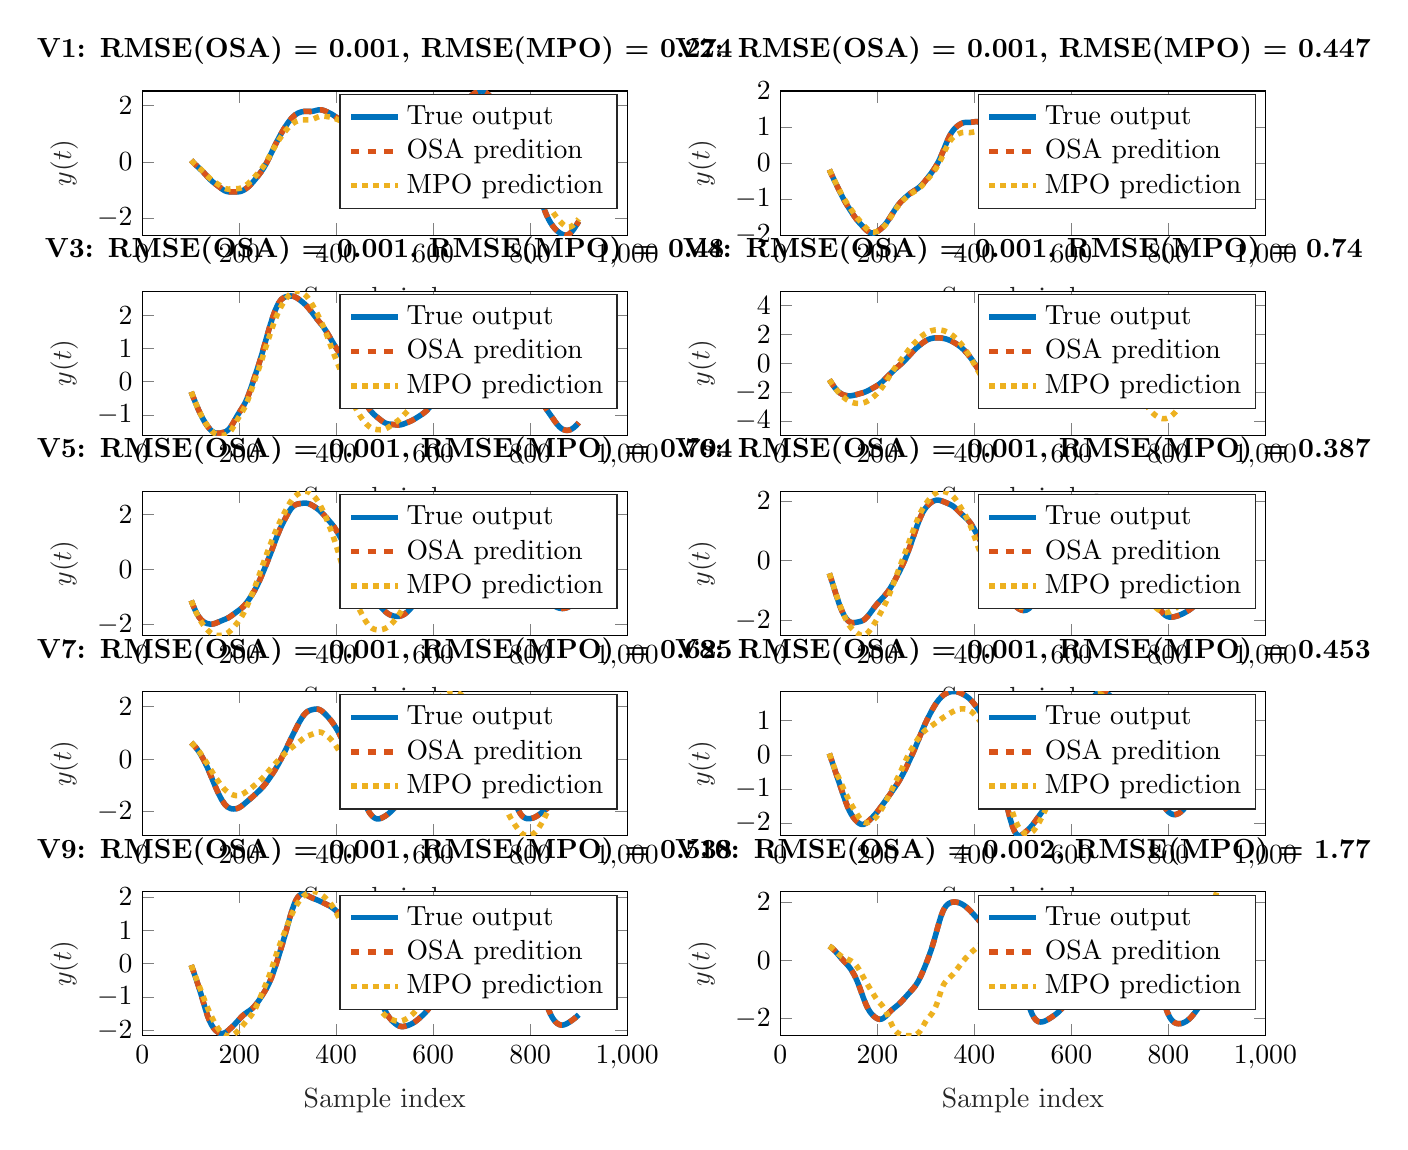 % This file was created by matlab2tikz.
%
\definecolor{mycolor1}{rgb}{0.0,0.447,0.741}%
\definecolor{mycolor2}{rgb}{0.85,0.325,0.098}%
\definecolor{mycolor3}{rgb}{0.929,0.694,0.125}%
%
\begin{tikzpicture}

\begin{axis}[%
width=6.159cm,
height=1.831cm,
at={(0cm,10.169cm)},
scale only axis,
xmin=0,
xmax=1000,
xlabel style={font=\color{white!15!black}},
xlabel={Sample index},
ymin=-2.6,
ymax=2.513,
ylabel style={font=\color{white!15!black}},
ylabel={$y(t)$},
axis background/.style={fill=white},
title style={font=\bfseries},
title={V1: RMSE(OSA) = 0.001, RMSE(MPO) = 0.274},
legend style={legend cell align=left, align=left, draw=white!15!black}
]
\addplot [color=mycolor1, line width=2.0pt]
  table[row sep=crcr]{%
101	0.053\\
106	-0.039\\
111	-0.123\\
122	-0.299\\
126	-0.368\\
133	-0.499\\
137	-0.575\\
140	-0.629\\
145	-0.708\\
150	-0.776\\
158	-0.879\\
165	-0.972\\
169	-1.016\\
173	-1.046\\
176	-1.058\\
178	-1.064\\
183	-1.067\\
190	-1.067\\
196	-1.067\\
199	-1.062\\
201	-1.057\\
204	-1.044\\
207	-1.023\\
210	-0.996\\
213	-0.962\\
215	-0.938\\
220	-0.866\\
225	-0.78\\
230	-0.682\\
236	-0.556\\
240	-0.469\\
243	-0.402\\
247	-0.306\\
251	-0.199\\
253	-0.139\\
256	-0.047\\
260	0.089\\
267	0.341\\
272	0.522\\
277	0.696\\
280	0.797\\
285	0.957\\
291	1.136\\
296	1.273\\
301	1.398\\
302	1.421\\
308	1.549\\
314	1.646\\
315	1.66\\
321	1.726\\
328	1.77\\
331	1.781\\
333	1.785\\
336	1.788\\
339	1.787\\
347	1.784\\
350	1.789\\
354	1.802\\
359	1.824\\
362	1.836\\
364	1.843\\
367	1.845\\
370	1.84\\
373	1.828\\
377	1.802\\
381	1.772\\
387	1.723\\
390	1.695\\
393	1.665\\
396	1.632\\
401	1.567\\
409	1.461\\
414	1.402\\
425	1.284\\
428	1.243\\
429	1.229\\
431	1.195\\
434	1.141\\
439	1.027\\
444	0.895\\
452	0.668\\
458	0.497\\
478	-0.059\\
484	-0.219\\
489	-0.347\\
503	-0.697\\
508	-0.827\\
512	-0.929\\
514	-0.979\\
518	-1.072\\
520	-1.112\\
523	-1.17\\
525	-1.198\\
528	-1.237\\
529	-1.246\\
533	-1.272\\
534	-1.275\\
539	-1.275\\
544	-1.251\\
549	-1.209\\
554	-1.148\\
559	-1.066\\
564	-0.962\\
569	-0.839\\
573	-0.733\\
578	-0.593\\
582	-0.476\\
586	-0.351\\
592	-0.15\\
599	0.088\\
603	0.218\\
607	0.34\\
623	0.815\\
639	1.305\\
653	1.748\\
657	1.864\\
661	1.971\\
666	2.092\\
670	2.182\\
675	2.282\\
680	2.367\\
685	2.433\\
689	2.471\\
692	2.493\\
696	2.51\\
699	2.513\\
701	2.509\\
703	2.503\\
706	2.481\\
707	2.472\\
711	2.423\\
715	2.359\\
719	2.289\\
724	2.195\\
726	2.156\\
729	2.095\\
733	2.005\\
737	1.907\\
742	1.775\\
751	1.532\\
756	1.396\\
759	1.311\\
763	1.194\\
769	1.006\\
774	0.845\\
777	0.746\\
781	0.609\\
785	0.459\\
789	0.291\\
793	0.106\\
799	-0.19\\
804	-0.437\\
815	-0.979\\
819	-1.185\\
823	-1.392\\
826	-1.544\\
829	-1.688\\
830	-1.733\\
833	-1.86\\
834	-1.9\\
838	-2.043\\
842	-2.163\\
846	-2.264\\
849	-2.329\\
851	-2.371\\
856	-2.457\\
861	-2.524\\
866	-2.571\\
870	-2.595\\
871	-2.597\\
875	-2.598\\
877	-2.586\\
880	-2.565\\
884	-2.507\\
885	-2.49\\
889	-2.404\\
890	-2.381\\
895	-2.251\\
900	-2.112\\
};
\addlegendentry{True output}

\addplot [color=mycolor2, dashed, line width=2.0pt]
  table[row sep=crcr]{%
101	0.054\\
103	0.016\\
108	-0.073\\
113	-0.155\\
120	-0.265\\
122	-0.299\\
127	-0.386\\
138	-0.593\\
141	-0.646\\
147	-0.735\\
152	-0.801\\
158	-0.879\\
164	-0.958\\
166	-0.984\\
170	-1.026\\
174	-1.052\\
178	-1.064\\
181	-1.066\\
183	-1.067\\
188	-1.066\\
196	-1.067\\
199	-1.063\\
202	-1.054\\
206	-1.03\\
209	-1.005\\
212	-0.974\\
217	-0.91\\
221	-0.85\\
227	-0.741\\
232	-0.641\\
239	-0.492\\
244	-0.378\\
248	-0.281\\
253	-0.14\\
257	-0.014\\
263	0.196\\
270	0.45\\
274	0.592\\
278	0.73\\
281	0.829\\
287	1.018\\
292	1.164\\
296	1.273\\
297	1.3\\
301	1.397\\
302	1.422\\
303	1.444\\
306	1.505\\
309	1.568\\
312	1.612\\
315	1.661\\
316	1.673\\
319	1.703\\
322	1.736\\
325	1.751\\
328	1.771\\
330	1.778\\
333	1.785\\
337	1.788\\
341	1.786\\
346	1.784\\
349	1.787\\
352	1.794\\
355	1.806\\
362	1.837\\
365	1.844\\
368	1.844\\
371	1.837\\
375	1.816\\
378	1.795\\
382	1.765\\
388	1.714\\
391	1.686\\
394	1.654\\
397	1.619\\
412	1.425\\
415	1.39\\
422	1.318\\
426	1.271\\
428	1.243\\
430	1.214\\
432	1.177\\
435	1.121\\
438	1.049\\
439	1.027\\
440	1.003\\
443	0.922\\
444	0.896\\
451	0.697\\
457	0.526\\
462	0.386\\
478	-0.059\\
482	-0.166\\
484	-0.219\\
491	-0.397\\
502	-0.672\\
514	-0.979\\
516	-1.026\\
520	-1.114\\
523	-1.168\\
524	-1.187\\
526	-1.21\\
528	-1.234\\
529	-1.247\\
530	-1.254\\
532	-1.263\\
534	-1.276\\
535	-1.278\\
538	-1.274\\
539	-1.275\\
540	-1.273\\
543	-1.255\\
545	-1.245\\
548	-1.217\\
550	-1.2\\
553	-1.16\\
555	-1.134\\
558	-1.081\\
560	-1.047\\
563	-0.982\\
565	-0.939\\
568	-0.864\\
569	-0.84\\
574	-0.706\\
579	-0.565\\
583	-0.445\\
588	-0.285\\
595	-0.048\\
600	0.121\\
604	0.249\\
608	0.37\\
619	0.694\\
624	0.846\\
639	1.305\\
642	1.4\\
651	1.686\\
653	1.749\\
658	1.892\\
663	2.021\\
667	2.115\\
672	2.223\\
677	2.318\\
681	2.383\\
686	2.445\\
690	2.479\\
693	2.499\\
697	2.512\\
701	2.51\\
704	2.497\\
708	2.462\\
712	2.408\\
717	2.324\\
721	2.251\\
725	2.175\\
727	2.135\\
730	2.073\\
734	1.982\\
739	1.855\\
744	1.72\\
753	1.478\\
756	1.395\\
760	1.282\\
765	1.132\\
773	0.878\\
778	0.712\\
782	0.573\\
786	0.419\\
790	0.247\\
795	0.009\\
805	-0.485\\
815	-0.979\\
826	-1.544\\
828	-1.639\\
830	-1.734\\
831	-1.777\\
835	-1.939\\
837	-2.007\\
839	-2.076\\
841	-2.133\\
843	-2.192\\
846	-2.263\\
847	-2.288\\
849	-2.329\\
851	-2.37\\
852	-2.391\\
857	-2.473\\
862	-2.536\\
867	-2.579\\
872	-2.6\\
875	-2.595\\
876	-2.595\\
881	-2.554\\
882	-2.536\\
886	-2.471\\
888	-2.424\\
891	-2.356\\
894	-2.277\\
895	-2.252\\
898	-2.168\\
900	-2.112\\
};
\addlegendentry{OSA predition}

\addplot [color=mycolor3, dotted, line width=2.0pt]
  table[row sep=crcr]{%
101	0.053\\
105	-0.021\\
108	-0.072\\
112	-0.135\\
123	-0.303\\
126	-0.353\\
130	-0.424\\
136	-0.532\\
139	-0.582\\
142	-0.627\\
145	-0.667\\
148	-0.703\\
159	-0.828\\
164	-0.887\\
167	-0.919\\
169	-0.936\\
171	-0.949\\
173	-0.958\\
175	-0.964\\
177	-0.966\\
180	-0.965\\
189	-0.956\\
197	-0.952\\
200	-0.945\\
202	-0.937\\
204	-0.926\\
206	-0.912\\
208	-0.895\\
211	-0.865\\
214	-0.831\\
217	-0.791\\
220	-0.747\\
223	-0.698\\
226	-0.645\\
230	-0.57\\
239	-0.395\\
243	-0.315\\
246	-0.251\\
248	-0.206\\
250	-0.158\\
252	-0.106\\
254	-0.052\\
256	0.006\\
259	0.096\\
263	0.222\\
269	0.411\\
273	0.532\\
276	0.62\\
279	0.703\\
282	0.784\\
285	0.86\\
288	0.933\\
291	1.003\\
294	1.069\\
297	1.131\\
300	1.19\\
303	1.244\\
306	1.294\\
308	1.324\\
310	1.352\\
312	1.376\\
314	1.398\\
316	1.417\\
319	1.44\\
322	1.458\\
325	1.472\\
328	1.481\\
331	1.487\\
334	1.489\\
339	1.488\\
343	1.487\\
346	1.491\\
348	1.496\\
350	1.504\\
353	1.521\\
356	1.543\\
362	1.589\\
365	1.607\\
367	1.615\\
369	1.62\\
371	1.622\\
374	1.62\\
378	1.612\\
386	1.59\\
390	1.576\\
393	1.563\\
396	1.546\\
400	1.519\\
408	1.461\\
411	1.443\\
414	1.429\\
424	1.386\\
426	1.372\\
428	1.356\\
430	1.336\\
432	1.311\\
434	1.282\\
436	1.249\\
438	1.212\\
440	1.171\\
443	1.105\\
447	1.011\\
459	0.724\\
471	0.441\\
479	0.252\\
484	0.138\\
490	0.006\\
496	-0.126\\
500	-0.218\\
504	-0.313\\
511	-0.487\\
515	-0.584\\
518	-0.652\\
520	-0.693\\
522	-0.731\\
524	-0.765\\
526	-0.794\\
528	-0.818\\
530	-0.836\\
532	-0.85\\
534	-0.86\\
536	-0.864\\
538	-0.866\\
540	-0.864\\
542	-0.859\\
545	-0.846\\
548	-0.829\\
551	-0.806\\
553	-0.787\\
555	-0.766\\
557	-0.741\\
559	-0.712\\
561	-0.681\\
564	-0.629\\
567	-0.572\\
571	-0.492\\
576	-0.388\\
580	-0.302\\
584	-0.211\\
588	-0.115\\
597	0.105\\
600	0.174\\
603	0.237\\
606	0.295\\
610	0.367\\
617	0.492\\
622	0.586\\
629	0.722\\
634	0.822\\
637	0.886\\
640	0.953\\
643	1.024\\
647	1.122\\
654	1.297\\
658	1.391\\
662	1.482\\
670	1.659\\
675	1.766\\
678	1.827\\
681	1.884\\
684	1.937\\
687	1.986\\
690	2.031\\
693	2.072\\
695	2.096\\
697	2.117\\
699	2.135\\
701	2.149\\
703	2.159\\
705	2.163\\
707	2.163\\
709	2.158\\
711	2.149\\
713	2.136\\
716	2.113\\
720	2.077\\
724	2.038\\
727	2.004\\
730	1.967\\
732	1.939\\
734	1.908\\
737	1.856\\
740	1.801\\
746	1.684\\
754	1.525\\
757	1.462\\
760	1.396\\
763	1.324\\
767	1.224\\
772	1.095\\
776	0.988\\
779	0.905\\
781	0.846\\
783	0.783\\
785	0.715\\
787	0.643\\
789	0.566\\
791	0.486\\
794	0.359\\
813	-0.465\\
816	-0.601\\
819	-0.742\\
825	-1.023\\
827	-1.114\\
829	-1.201\\
831	-1.283\\
833	-1.361\\
835	-1.434\\
837	-1.502\\
839	-1.566\\
841	-1.626\\
843	-1.683\\
846	-1.764\\
849	-1.84\\
852	-1.912\\
855	-1.979\\
858	-2.043\\
861	-2.103\\
864	-2.159\\
867	-2.209\\
869	-2.239\\
871	-2.266\\
873	-2.288\\
875	-2.305\\
877	-2.316\\
879	-2.32\\
881	-2.316\\
883	-2.306\\
885	-2.289\\
887	-2.265\\
889	-2.237\\
891	-2.204\\
894	-2.149\\
897	-2.09\\
900	-2.027\\
};
\addlegendentry{MPO prediction}

\end{axis}

\begin{axis}[%
width=6.159cm,
height=1.831cm,
at={(8.104cm,10.169cm)},
scale only axis,
xmin=0,
xmax=1000,
xlabel style={font=\color{white!15!black}},
xlabel={Sample index},
ymin=-2,
ymax=2,
ylabel style={font=\color{white!15!black}},
ylabel={$y(t)$},
axis background/.style={fill=white},
title style={font=\bfseries},
title={V2: RMSE(OSA) = 0.001, RMSE(MPO) = 0.447},
legend style={legend cell align=left, align=left, draw=white!15!black}
]
\addplot [color=mycolor1, line width=2.0pt]
  table[row sep=crcr]{%
101	-0.185\\
105	-0.303\\
107	-0.36\\
114	-0.556\\
126	-0.887\\
129	-0.966\\
133	-1.065\\
138	-1.178\\
143	-1.285\\
148	-1.388\\
151	-1.449\\
155	-1.525\\
159	-1.595\\
164	-1.674\\
170	-1.76\\
174	-1.815\\
177	-1.855\\
179	-1.877\\
182	-1.908\\
186	-1.933\\
187	-1.939\\
191	-1.942\\
192	-1.942\\
196	-1.927\\
200	-1.899\\
204	-1.863\\
208	-1.819\\
211	-1.78\\
212	-1.767\\
216	-1.706\\
220	-1.635\\
224	-1.555\\
237	-1.279\\
239	-1.239\\
243	-1.165\\
247	-1.1\\
249	-1.071\\
253	-1.015\\
258	-0.952\\
263	-0.895\\
267	-0.852\\
272	-0.804\\
284	-0.696\\
288	-0.652\\
292	-0.599\\
296	-0.54\\
300	-0.474\\
303	-0.423\\
308	-0.336\\
311	-0.282\\
315	-0.207\\
318	-0.148\\
322	-0.059\\
326	0.04\\
329	0.123\\
331	0.184\\
333	0.246\\
337	0.377\\
342	0.544\\
345	0.64\\
348	0.726\\
349	0.752\\
352	0.824\\
353	0.845\\
356	0.902\\
357	0.919\\
360	0.963\\
362	0.989\\
365	1.025\\
369	1.064\\
372	1.087\\
374	1.101\\
378	1.12\\
381	1.126\\
385	1.128\\
391	1.128\\
395	1.134\\
403	1.149\\
405	1.148\\
406	1.148\\
409	1.139\\
411	1.13\\
414	1.11\\
418	1.079\\
428	0.996\\
431	0.969\\
434	0.939\\
439	0.878\\
445	0.8\\
447	0.777\\
450	0.745\\
454	0.712\\
462	0.654\\
464	0.638\\
467	0.606\\
468	0.595\\
471	0.553\\
473	0.521\\
475	0.487\\
479	0.409\\
483	0.321\\
487	0.225\\
492	0.095\\
514	-0.493\\
519	-0.624\\
523	-0.723\\
527	-0.811\\
531	-0.884\\
535	-0.94\\
538	-0.969\\
539	-0.979\\
541	-0.991\\
543	-1.003\\
544	-1.007\\
548	-1.014\\
552	-1.006\\
555	-0.991\\
557	-0.976\\
560	-0.949\\
564	-0.906\\
579	-0.731\\
583	-0.681\\
587	-0.626\\
592	-0.551\\
596	-0.486\\
603	-0.368\\
609	-0.263\\
613	-0.191\\
617	-0.117\\
621	-0.039\\
626	0.069\\
631	0.189\\
637	0.344\\
641	0.448\\
645	0.55\\
650	0.669\\
655	0.78\\
659	0.864\\
664	0.963\\
668	1.034\\
672	1.094\\
673	1.108\\
677	1.153\\
681	1.187\\
683	1.201\\
687	1.224\\
691	1.242\\
694	1.252\\
697	1.257\\
700	1.257\\
703	1.253\\
707	1.243\\
711	1.23\\
717	1.207\\
720	1.193\\
723	1.172\\
725	1.155\\
727	1.132\\
729	1.108\\
730	1.094\\
734	1.029\\
738	0.952\\
744	0.828\\
748	0.742\\
751	0.676\\
755	0.584\\
759	0.486\\
763	0.379\\
768	0.236\\
773	0.084\\
778	-0.073\\
784	-0.264\\
788	-0.386\\
791	-0.47\\
792	-0.498\\
794	-0.547\\
796	-0.596\\
798	-0.639\\
800	-0.681\\
803	-0.738\\
805	-0.775\\
811	-0.878\\
814	-0.928\\
817	-0.976\\
821	-1.033\\
825	-1.079\\
829	-1.109\\
833	-1.121\\
834	-1.122\\
838	-1.118\\
848	-1.086\\
851	-1.081\\
855	-1.082\\
859	-1.087\\
863	-1.092\\
866	-1.091\\
868	-1.088\\
871	-1.076\\
874	-1.057\\
877	-1.032\\
890	-0.915\\
895	-0.873\\
899	-0.834\\
900	-0.823\\
};
\addlegendentry{True output}

\addplot [color=mycolor2, dashed, line width=2.0pt]
  table[row sep=crcr]{%
101	-0.184\\
102	-0.215\\
107	-0.361\\
126	-0.887\\
130	-0.991\\
135	-1.111\\
139	-1.2\\
146	-1.348\\
149	-1.409\\
152	-1.468\\
156	-1.543\\
161	-1.627\\
166	-1.703\\
172	-1.788\\
174	-1.816\\
178	-1.867\\
180	-1.887\\
183	-1.917\\
188	-1.943\\
190	-1.941\\
193	-1.94\\
196	-1.926\\
197	-1.921\\
200	-1.898\\
201	-1.891\\
206	-1.841\\
210	-1.794\\
214	-1.737\\
217	-1.689\\
222	-1.595\\
225	-1.534\\
231	-1.405\\
235	-1.32\\
240	-1.22\\
245	-1.132\\
250	-1.056\\
255	-0.989\\
260	-0.929\\
265	-0.873\\
268	-0.842\\
274	-0.787\\
281	-0.725\\
285	-0.686\\
289	-0.64\\
293	-0.585\\
297	-0.524\\
302	-0.441\\
310	-0.301\\
313	-0.245\\
315	-0.208\\
319	-0.127\\
323	-0.036\\
327	0.067\\
331	0.183\\
335	0.31\\
342	0.544\\
346	0.67\\
350	0.778\\
352	0.822\\
353	0.845\\
354	0.866\\
356	0.901\\
357	0.919\\
358	0.935\\
362	0.989\\
366	1.036\\
371	1.08\\
375	1.107\\
378	1.118\\
379	1.123\\
382	1.127\\
393	1.131\\
396	1.136\\
402	1.148\\
405	1.148\\
407	1.146\\
410	1.134\\
412	1.124\\
417	1.087\\
424	1.03\\
429	0.987\\
432	0.959\\
435	0.928\\
447	0.777\\
451	0.736\\
456	0.697\\
461	0.662\\
463	0.646\\
465	0.628\\
468	0.594\\
469	0.582\\
473	0.522\\
476	0.469\\
480	0.388\\
484	0.298\\
489	0.174\\
494	0.042\\
504	-0.227\\
511	-0.413\\
519	-0.624\\
521	-0.674\\
524	-0.746\\
528	-0.831\\
531	-0.883\\
532	-0.901\\
534	-0.925\\
536	-0.952\\
540	-0.986\\
542	-0.997\\
545	-1.01\\
549	-1.014\\
553	-1.002\\
557	-0.977\\
561	-0.94\\
567	-0.871\\
579	-0.731\\
583	-0.681\\
585	-0.654\\
588	-0.612\\
593	-0.535\\
598	-0.453\\
605	-0.333\\
609	-0.263\\
613	-0.191\\
618	-0.098\\
623	0.004\\
627	0.092\\
633	0.239\\
643	0.499\\
646	0.575\\
652	0.714\\
657	0.822\\
661	0.904\\
665	0.981\\
669	1.051\\
672	1.093\\
673	1.108\\
674	1.121\\
677	1.152\\
678	1.163\\
684	1.207\\
688	1.229\\
693	1.249\\
695	1.254\\
698	1.257\\
701	1.256\\
704	1.251\\
708	1.24\\
712	1.227\\
717	1.207\\
720	1.192\\
722	1.179\\
724	1.164\\
726	1.145\\
728	1.12\\
731	1.079\\
735	1.011\\
741	0.891\\
746	0.786\\
748	0.743\\
752	0.654\\
756	0.56\\
760	0.46\\
765	0.323\\
769	0.207\\
774	0.054\\
780	-0.137\\
785	-0.295\\
789	-0.415\\
793	-0.524\\
797	-0.619\\
800	-0.68\\
801	-0.701\\
805	-0.775\\
809	-0.845\\
814	-0.928\\
818	-0.991\\
822	-1.046\\
826	-1.088\\
829	-1.107\\
830	-1.114\\
833	-1.119\\
834	-1.122\\
835	-1.122\\
838	-1.117\\
839	-1.116\\
842	-1.105\\
849	-1.084\\
852	-1.08\\
856	-1.083\\
864	-1.092\\
866	-1.092\\
869	-1.085\\
872	-1.07\\
875	-1.049\\
879	-1.014\\
886	-0.949\\
897	-0.854\\
900	-0.823\\
};
\addlegendentry{OSA predition}

\addplot [color=mycolor3, dotted, line width=2.0pt]
  table[row sep=crcr]{%
101	-0.185\\
104	-0.273\\
107	-0.358\\
111	-0.468\\
119	-0.682\\
123	-0.787\\
126	-0.864\\
129	-0.936\\
132	-1.005\\
135	-1.07\\
139	-1.152\\
145	-1.272\\
150	-1.369\\
154	-1.444\\
157	-1.497\\
160	-1.547\\
164	-1.61\\
171	-1.718\\
175	-1.777\\
178	-1.818\\
180	-1.843\\
182	-1.865\\
184	-1.884\\
186	-1.898\\
188	-1.909\\
190	-1.915\\
192	-1.917\\
194	-1.916\\
196	-1.911\\
198	-1.903\\
200	-1.892\\
202	-1.879\\
204	-1.864\\
206	-1.847\\
208	-1.828\\
210	-1.806\\
212	-1.782\\
214	-1.755\\
216	-1.725\\
218	-1.692\\
220	-1.656\\
222	-1.618\\
225	-1.557\\
229	-1.471\\
234	-1.363\\
237	-1.301\\
240	-1.243\\
243	-1.188\\
246	-1.138\\
249	-1.092\\
252	-1.05\\
255	-1.01\\
259	-0.961\\
263	-0.915\\
267	-0.873\\
271	-0.835\\
276	-0.793\\
281	-0.75\\
284	-0.722\\
287	-0.69\\
290	-0.653\\
293	-0.613\\
296	-0.569\\
300	-0.507\\
307	-0.394\\
312	-0.312\\
315	-0.259\\
318	-0.204\\
320	-0.165\\
322	-0.123\\
324	-0.078\\
326	-0.031\\
328	0.019\\
330	0.073\\
332	0.128\\
335	0.216\\
341	0.393\\
343	0.449\\
345	0.502\\
347	0.55\\
349	0.594\\
351	0.633\\
353	0.667\\
355	0.696\\
357	0.721\\
359	0.743\\
361	0.762\\
364	0.787\\
367	0.808\\
370	0.825\\
372	0.835\\
374	0.842\\
376	0.847\\
378	0.85\\
381	0.851\\
391	0.845\\
394	0.85\\
398	0.86\\
402	0.87\\
404	0.873\\
406	0.873\\
408	0.871\\
410	0.866\\
412	0.858\\
415	0.843\\
423	0.802\\
430	0.768\\
433	0.75\\
436	0.73\\
441	0.69\\
444	0.668\\
446	0.655\\
448	0.645\\
450	0.637\\
452	0.632\\
455	0.629\\
462	0.624\\
464	0.619\\
466	0.612\\
468	0.601\\
470	0.587\\
472	0.569\\
474	0.548\\
476	0.525\\
478	0.499\\
480	0.47\\
483	0.424\\
486	0.373\\
489	0.318\\
493	0.242\\
503	0.05\\
519	-0.25\\
522	-0.302\\
524	-0.335\\
526	-0.364\\
528	-0.391\\
530	-0.413\\
532	-0.432\\
534	-0.447\\
536	-0.459\\
538	-0.468\\
540	-0.473\\
542	-0.476\\
544	-0.476\\
546	-0.474\\
548	-0.468\\
550	-0.46\\
552	-0.449\\
554	-0.435\\
556	-0.419\\
559	-0.391\\
563	-0.348\\
568	-0.296\\
571	-0.267\\
574	-0.241\\
578	-0.21\\
587	-0.141\\
602	-0.022\\
607	0.013\\
621	0.108\\
624	0.132\\
627	0.159\\
630	0.189\\
634	0.234\\
641	0.315\\
644	0.347\\
647	0.375\\
650	0.4\\
654	0.429\\
659	0.464\\
663	0.489\\
666	0.505\\
669	0.517\\
671	0.523\\
673	0.527\\
676	0.528\\
679	0.526\\
683	0.519\\
692	0.5\\
696	0.489\\
700	0.475\\
710	0.435\\
714	0.425\\
721	0.409\\
723	0.402\\
725	0.393\\
727	0.381\\
729	0.366\\
731	0.348\\
734	0.318\\
738	0.272\\
743	0.215\\
747	0.172\\
757	0.066\\
761	0.02\\
765	-0.03\\
771	-0.109\\
781	-0.242\\
784	-0.278\\
786	-0.3\\
788	-0.319\\
790	-0.335\\
792	-0.348\\
794	-0.357\\
796	-0.363\\
798	-0.366\\
800	-0.366\\
803	-0.363\\
818	-0.337\\
821	-0.329\\
823	-0.321\\
825	-0.31\\
827	-0.297\\
829	-0.281\\
831	-0.262\\
833	-0.24\\
836	-0.204\\
843	-0.115\\
845	-0.093\\
847	-0.073\\
849	-0.057\\
851	-0.044\\
853	-0.036\\
855	-0.03\\
857	-0.028\\
860	-0.029\\
866	-0.033\\
869	-0.032\\
872	-0.026\\
877	-0.013\\
880	-0.006\\
883	-0.002\\
885	-0.002\\
887	-0.004\\
890	-0.012\\
894	-0.027\\
900	-0.051\\
};
\addlegendentry{MPO prediction}

\end{axis}

\begin{axis}[%
width=6.159cm,
height=1.831cm,
at={(0cm,7.627cm)},
scale only axis,
xmin=0,
xmax=1000,
xlabel style={font=\color{white!15!black}},
xlabel={Sample index},
ymin=-1.618,
ymax=2.734,
ylabel style={font=\color{white!15!black}},
ylabel={$y(t)$},
axis background/.style={fill=white},
title style={font=\bfseries},
title={V3: RMSE(OSA) = 0.001, RMSE(MPO) = 0.48},
legend style={legend cell align=left, align=left, draw=white!15!black}
]
\addplot [color=mycolor1, line width=2.0pt]
  table[row sep=crcr]{%
101	-0.308\\
105	-0.461\\
110	-0.643\\
114	-0.782\\
119	-0.945\\
124	-1.092\\
129	-1.222\\
134	-1.333\\
138	-1.408\\
140	-1.439\\
143	-1.483\\
147	-1.525\\
149	-1.537\\
152	-1.553\\
155	-1.557\\
158	-1.556\\
162	-1.548\\
165	-1.539\\
167	-1.532\\
170	-1.518\\
172	-1.506\\
175	-1.48\\
178	-1.442\\
179	-1.427\\
182	-1.374\\
185	-1.307\\
186	-1.284\\
190	-1.181\\
194	-1.076\\
197	-1.0\\
201	-0.906\\
206	-0.793\\
209	-0.722\\
212	-0.641\\
213	-0.611\\
216	-0.515\\
219	-0.403\\
220	-0.365\\
224	-0.199\\
231	0.108\\
238	0.419\\
240	0.509\\
244	0.698\\
247	0.846\\
251	1.052\\
257	1.365\\
260	1.52\\
264	1.716\\
265	1.763\\
269	1.945\\
274	2.147\\
275	2.184\\
280	2.342\\
281	2.366\\
286	2.471\\
291	2.53\\
292	2.539\\
294	2.552\\
297	2.567\\
300	2.577\\
303	2.584\\
306	2.587\\
309	2.585\\
311	2.58\\
314	2.565\\
316	2.552\\
319	2.527\\
322	2.497\\
326	2.453\\
330	2.406\\
334	2.356\\
337	2.315\\
340	2.27\\
343	2.22\\
347	2.147\\
359	1.917\\
370	1.717\\
373	1.659\\
378	1.552\\
383	1.434\\
394	1.157\\
396	1.109\\
400	1.016\\
405	0.902\\
407	0.856\\
411	0.756\\
415	0.646\\
419	0.524\\
423	0.397\\
432	0.11\\
437	-0.043\\
442	-0.189\\
446	-0.301\\
450	-0.408\\
455	-0.534\\
460	-0.651\\
464	-0.741\\
469	-0.843\\
474	-0.931\\
478	-0.991\\
483	-1.056\\
492	-1.162\\
496	-1.205\\
500	-1.239\\
501	-1.246\\
505	-1.268\\
508	-1.277\\
514	-1.287\\
519	-1.296\\
525	-1.307\\
527	-1.309\\
530	-1.308\\
533	-1.302\\
536	-1.291\\
540	-1.271\\
546	-1.236\\
553	-1.192\\
556	-1.171\\
560	-1.14\\
563	-1.114\\
569	-1.06\\
576	-0.993\\
580	-0.951\\
584	-0.903\\
588	-0.847\\
593	-0.767\\
598	-0.679\\
603	-0.589\\
607	-0.514\\
612	-0.414\\
617	-0.305\\
621	-0.208\\
625	-0.105\\
631	0.057\\
639	0.271\\
644	0.406\\
647	0.489\\
651	0.604\\
657	0.779\\
661	0.889\\
665	0.982\\
669	1.06\\
673	1.124\\
685	1.293\\
689	1.345\\
693	1.388\\
695	1.402\\
697	1.415\\
699	1.422\\
702	1.428\\
706	1.427\\
711	1.416\\
715	1.404\\
719	1.388\\
723	1.369\\
728	1.343\\
736	1.298\\
739	1.278\\
742	1.256\\
745	1.23\\
748	1.198\\
752	1.146\\
756	1.087\\
762	0.992\\
769	0.877\\
771	0.843\\
775	0.771\\
778	0.713\\
782	0.627\\
787	0.506\\
792	0.373\\
797	0.232\\
803	0.055\\
807	-0.065\\
813	-0.251\\
820	-0.47\\
822	-0.53\\
826	-0.647\\
831	-0.775\\
836	-0.888\\
851	-1.2\\
855	-1.278\\
857	-1.312\\
860	-1.361\\
861	-1.374\\
865	-1.42\\
869	-1.45\\
871	-1.458\\
874	-1.468\\
878	-1.467\\
880	-1.46\\
882	-1.453\\
884	-1.44\\
886	-1.425\\
888	-1.405\\
890	-1.385\\
893	-1.346\\
894	-1.333\\
898	-1.271\\
900	-1.236\\
};
\addlegendentry{True output}

\addplot [color=mycolor2, dashed, line width=2.0pt]
  table[row sep=crcr]{%
101	-0.308\\
105	-0.46\\
106	-0.498\\
112	-0.712\\
115	-0.816\\
120	-0.976\\
123	-1.062\\
125	-1.121\\
128	-1.195\\
130	-1.247\\
133	-1.31\\
135	-1.354\\
138	-1.407\\
139	-1.426\\
141	-1.454\\
144	-1.496\\
146	-1.514\\
148	-1.533\\
150	-1.542\\
153	-1.556\\
157	-1.557\\
159	-1.555\\
163	-1.545\\
166	-1.536\\
168	-1.527\\
170	-1.518\\
173	-1.498\\
176	-1.469\\
178	-1.44\\
179	-1.426\\
180	-1.41\\
182	-1.372\\
183	-1.353\\
187	-1.259\\
194	-1.075\\
198	-0.976\\
203	-0.861\\
206	-0.794\\
210	-0.697\\
214	-0.58\\
217	-0.48\\
221	-0.326\\
224	-0.198\\
225	-0.157\\
240	0.509\\
242	0.602\\
245	0.746\\
249	0.948\\
255	1.261\\
257	1.365\\
261	1.571\\
266	1.811\\
269	1.944\\
270	1.989\\
274	2.145\\
275	2.185\\
276	2.221\\
278	2.279\\
279	2.308\\
281	2.372\\
282	2.392\\
284	2.429\\
287	2.49\\
288	2.497\\
290	2.517\\
292	2.541\\
293	2.548\\
296	2.562\\
298	2.57\\
301	2.579\\
303	2.583\\
305	2.586\\
307	2.587\\
310	2.582\\
312	2.576\\
315	2.558\\
317	2.544\\
321	2.507\\
324	2.475\\
328	2.429\\
333	2.369\\
336	2.328\\
337	2.315\\
341	2.253\\
345	2.183\\
349	2.108\\
356	1.973\\
362	1.862\\
369	1.736\\
374	1.639\\
380	1.505\\
385	1.384\\
392	1.206\\
397	1.086\\
402	0.971\\
405	0.902\\
408	0.832\\
413	0.701\\
416	0.617\\
423	0.397\\
433	0.079\\
439	-0.101\\
443	-0.217\\
447	-0.328\\
451	-0.434\\
457	-0.581\\
461	-0.674\\
466	-0.782\\
470	-0.862\\
473	-0.913\\
474	-0.931\\
475	-0.947\\
478	-0.99\\
479	-1.005\\
489	-1.127\\
493	-1.173\\
497	-1.214\\
502	-1.253\\
505	-1.267\\
506	-1.272\\
509	-1.279\\
519	-1.296\\
525	-1.307\\
528	-1.309\\
531	-1.306\\
534	-1.299\\
538	-1.282\\
541	-1.266\\
548	-1.224\\
553	-1.193\\
557	-1.164\\
561	-1.132\\
565	-1.097\\
572	-1.032\\
576	-0.993\\
578	-0.973\\
581	-0.94\\
585	-0.89\\
590	-0.816\\
594	-0.75\\
601	-0.626\\
604	-0.57\\
608	-0.495\\
613	-0.394\\
618	-0.282\\
622	-0.183\\
626	-0.078\\
646	0.461\\
648	0.517\\
653	0.663\\
656	0.75\\
658	0.807\\
662	0.914\\
665	0.981\\
666	1.004\\
668	1.04\\
670	1.078\\
673	1.123\\
674	1.139\\
678	1.195\\
686	1.307\\
690	1.357\\
694	1.397\\
698	1.42\\
700	1.424\\
703	1.429\\
708	1.423\\
714	1.407\\
718	1.392\\
722	1.375\\
728	1.343\\
736	1.298\\
740	1.271\\
743	1.248\\
746	1.22\\
749	1.186\\
753	1.132\\
758	1.056\\
764	0.959\\
771	0.844\\
775	0.772\\
779	0.693\\
783	0.604\\
789	0.453\\
794	0.317\\
799	0.174\\
804	0.025\\
809	-0.127\\
822	-0.531\\
827	-0.674\\
831	-0.775\\
832	-0.8\\
835	-0.866\\
837	-0.91\\
841	-0.992\\
851	-1.2\\
854	-1.258\\
856	-1.296\\
857	-1.313\\
860	-1.359\\
861	-1.375\\
862	-1.388\\
865	-1.419\\
866	-1.43\\
868	-1.442\\
871	-1.459\\
874	-1.467\\
875	-1.47\\
878	-1.465\\
879	-1.465\\
881	-1.456\\
883	-1.448\\
885	-1.432\\
887	-1.417\\
891	-1.373\\
895	-1.318\\
899	-1.254\\
900	-1.237\\
};
\addlegendentry{OSA predition}

\addplot [color=mycolor3, dotted, line width=2.0pt]
  table[row sep=crcr]{%
101	-0.308\\
105	-0.46\\
108	-0.57\\
111	-0.676\\
114	-0.777\\
117	-0.874\\
119	-0.936\\
121	-0.996\\
123	-1.053\\
125	-1.107\\
127	-1.159\\
129	-1.209\\
131	-1.256\\
133	-1.301\\
135	-1.344\\
137	-1.384\\
139	-1.422\\
141	-1.456\\
143	-1.487\\
145	-1.515\\
147	-1.538\\
149	-1.558\\
151	-1.574\\
153	-1.587\\
155	-1.597\\
158	-1.607\\
161	-1.614\\
164	-1.618\\
167	-1.618\\
169	-1.616\\
171	-1.612\\
173	-1.603\\
175	-1.59\\
177	-1.571\\
178	-1.559\\
179	-1.545\\
181	-1.513\\
183	-1.475\\
185	-1.43\\
187	-1.381\\
190	-1.303\\
195	-1.172\\
198	-1.097\\
201	-1.026\\
206	-0.911\\
208	-0.861\\
210	-0.808\\
212	-0.751\\
214	-0.687\\
216	-0.617\\
218	-0.542\\
220	-0.462\\
222	-0.379\\
226	-0.209\\
230	-0.038\\
234	0.128\\
239	0.336\\
242	0.464\\
245	0.597\\
248	0.732\\
259	1.236\\
262	1.369\\
265	1.499\\
268	1.627\\
271	1.751\\
273	1.83\\
275	1.907\\
277	1.981\\
279	2.05\\
281	2.116\\
283	2.177\\
285	2.235\\
287	2.288\\
289	2.338\\
291	2.385\\
293	2.429\\
296	2.491\\
298	2.53\\
300	2.566\\
302	2.6\\
304	2.63\\
306	2.657\\
308	2.68\\
310	2.699\\
312	2.714\\
314	2.725\\
316	2.731\\
318	2.734\\
320	2.733\\
322	2.729\\
324	2.722\\
326	2.713\\
328	2.7\\
330	2.685\\
332	2.667\\
334	2.645\\
336	2.62\\
338	2.591\\
340	2.558\\
342	2.521\\
344	2.481\\
346	2.437\\
348	2.39\\
351	2.315\\
354	2.236\\
358	2.127\\
362	2.014\\
365	1.927\\
368	1.836\\
371	1.742\\
373	1.676\\
375	1.608\\
377	1.537\\
379	1.464\\
382	1.35\\
385	1.231\\
392	0.954\\
395	0.838\\
398	0.727\\
402	0.582\\
408	0.367\\
411	0.256\\
414	0.141\\
418	-0.016\\
423	-0.213\\
426	-0.328\\
428	-0.402\\
430	-0.473\\
432	-0.542\\
434	-0.609\\
436	-0.673\\
438	-0.735\\
440	-0.794\\
442	-0.851\\
444	-0.905\\
446	-0.956\\
448	-1.005\\
450	-1.051\\
452	-1.094\\
454	-1.135\\
456	-1.174\\
458	-1.21\\
461	-1.26\\
463	-1.29\\
465	-1.318\\
467	-1.344\\
469	-1.366\\
471	-1.386\\
473	-1.402\\
475	-1.415\\
477	-1.426\\
479	-1.434\\
482	-1.442\\
486	-1.448\\
490	-1.451\\
493	-1.451\\
496	-1.446\\
498	-1.441\\
500	-1.432\\
502	-1.421\\
504	-1.407\\
506	-1.39\\
509	-1.362\\
527	-1.179\\
530	-1.143\\
533	-1.103\\
536	-1.059\\
541	-0.98\\
548	-0.871\\
562	-0.656\\
568	-0.565\\
572	-0.507\\
584	-0.336\\
588	-0.274\\
595	-0.159\\
600	-0.079\\
604	-0.018\\
617	0.175\\
622	0.256\\
628	0.353\\
631	0.399\\
634	0.442\\
637	0.482\\
641	0.532\\
648	0.618\\
656	0.719\\
658	0.741\\
660	0.76\\
662	0.776\\
664	0.788\\
666	0.796\\
668	0.801\\
670	0.802\\
673	0.8\\
680	0.794\\
684	0.794\\
689	0.795\\
692	0.791\\
694	0.786\\
696	0.778\\
698	0.767\\
701	0.746\\
705	0.714\\
714	0.638\\
720	0.592\\
725	0.556\\
729	0.532\\
733	0.511\\
738	0.49\\
743	0.469\\
746	0.453\\
749	0.434\\
753	0.405\\
761	0.344\\
765	0.318\\
771	0.284\\
775	0.261\\
778	0.241\\
781	0.218\\
784	0.192\\
788	0.153\\
794	0.09\\
803	-0.004\\
817	-0.146\\
820	-0.174\\
823	-0.199\\
825	-0.213\\
827	-0.224\\
829	-0.233\\
832	-0.242\\
836	-0.249\\
841	-0.256\\
844	-0.264\\
847	-0.275\\
851	-0.295\\
856	-0.32\\
859	-0.332\\
862	-0.34\\
865	-0.343\\
868	-0.342\\
871	-0.338\\
874	-0.33\\
877	-0.32\\
880	-0.306\\
883	-0.288\\
886	-0.267\\
889	-0.241\\
892	-0.213\\
896	-0.172\\
900	-0.128\\
};
\addlegendentry{MPO prediction}

\end{axis}

\begin{axis}[%
width=6.159cm,
height=1.831cm,
at={(8.104cm,7.627cm)},
scale only axis,
xmin=0,
xmax=1000,
xlabel style={font=\color{white!15!black}},
xlabel={Sample index},
ymin=-5,
ymax=5,
ylabel style={font=\color{white!15!black}},
ylabel={$y(t)$},
axis background/.style={fill=white},
title style={font=\bfseries},
title={V4: RMSE(OSA) = 0.001, RMSE(MPO) = 0.74},
legend style={legend cell align=left, align=left, draw=white!15!black}
]
\addplot [color=mycolor1, line width=2.0pt]
  table[row sep=crcr]{%
101	-1.145\\
106	-1.398\\
109	-1.546\\
113	-1.73\\
117	-1.886\\
118	-1.923\\
122	-2.041\\
123	-2.066\\
127	-2.148\\
130	-2.192\\
132	-2.215\\
134	-2.234\\
138	-2.258\\
141	-2.266\\
144	-2.265\\
148	-2.25\\
151	-2.23\\
156	-2.187\\
170	-2.054\\
174	-2.007\\
177	-1.966\\
181	-1.902\\
187	-1.795\\
196	-1.626\\
200	-1.545\\
204	-1.452\\
208	-1.346\\
212	-1.226\\
217	-1.062\\
231	-0.591\\
236	-0.432\\
242	-0.253\\
251	0.012\\
256	0.173\\
262	0.388\\
272	0.761\\
276	0.9\\
281	1.06\\
285	1.179\\
290	1.319\\
293	1.399\\
298	1.517\\
302	1.596\\
306	1.658\\
311	1.713\\
316	1.745\\
321	1.76\\
326	1.761\\
331	1.749\\
336	1.723\\
341	1.684\\
345	1.643\\
351	1.562\\
356	1.479\\
361	1.382\\
366	1.271\\
372	1.117\\
378	0.934\\
384	0.721\\
390	0.475\\
394	0.295\\
399	0.048\\
406	-0.319\\
411	-0.581\\
414	-0.733\\
418	-0.929\\
423	-1.159\\
430	-1.467\\
433	-1.593\\
435	-1.674\\
439	-1.823\\
443	-1.947\\
447	-2.039\\
450	-2.085\\
451	-2.1\\
454	-2.127\\
456	-2.141\\
461	-2.159\\
465	-2.164\\
471	-2.163\\
475	-2.155\\
479	-2.14\\
483	-2.117\\
486	-2.095\\
490	-2.059\\
494	-2.015\\
497	-1.976\\
503	-1.888\\
510	-1.774\\
515	-1.687\\
519	-1.61\\
521	-1.57\\
526	-1.447\\
529	-1.355\\
532	-1.258\\
537	-1.063\\
543	-0.785\\
549	-0.478\\
557	-0.049\\
564	0.334\\
570	0.674\\
581	1.313\\
584	1.478\\
588	1.678\\
592	1.848\\
593	1.887\\
597	2.025\\
601	2.139\\
605	2.233\\
609	2.311\\
613	2.371\\
617	2.413\\
621	2.438\\
625	2.448\\
629	2.446\\
632	2.437\\
635	2.421\\
638	2.397\\
641	2.365\\
644	2.323\\
648	2.254\\
652	2.175\\
660	2.016\\
668	1.871\\
672	1.796\\
675	1.734\\
678	1.667\\
683	1.545\\
688	1.413\\
692	1.302\\
695	1.214\\
698	1.122\\
702	0.987\\
706	0.838\\
711	0.628\\
716	0.397\\
721	0.153\\
729	-0.258\\
738	-0.722\\
743	-0.97\\
748	-1.207\\
754	-1.471\\
759	-1.673\\
764	-1.851\\
769	-2.0\\
774	-2.117\\
779	-2.204\\
783	-2.255\\
786	-2.285\\
790	-2.311\\
793	-2.322\\
797	-2.32\\
801	-2.301\\
804	-2.276\\
808	-2.227\\
813	-2.146\\
817	-2.073\\
822	-1.972\\
826	-1.885\\
830	-1.793\\
836	-1.638\\
842	-1.464\\
849	-1.242\\
853	-1.109\\
858	-0.931\\
863	-0.736\\
868	-0.521\\
874	-0.239\\
882	0.142\\
888	0.417\\
896	0.774\\
900	0.948\\
};
\addlegendentry{True output}

\addplot [color=mycolor2, dashed, line width=2.0pt]
  table[row sep=crcr]{%
101	-1.145\\
106	-1.398\\
110	-1.594\\
114	-1.775\\
119	-1.958\\
121	-2.011\\
124	-2.092\\
127	-2.147\\
128	-2.167\\
131	-2.206\\
134	-2.234\\
136	-2.248\\
139	-2.262\\
142	-2.267\\
145	-2.263\\
149	-2.244\\
152	-2.222\\
157	-2.177\\
171	-2.043\\
175	-1.993\\
178	-1.95\\
182	-1.884\\
189	-1.758\\
197	-1.606\\
201	-1.522\\
205	-1.426\\
209	-1.316\\
213	-1.194\\
220	-0.96\\
231	-0.591\\
237	-0.402\\
250	-0.017\\
253	0.076\\
258	0.243\\
264	0.463\\
271	0.725\\
273	0.796\\
277	0.933\\
282	1.09\\
287	1.236\\
291	1.346\\
294	1.425\\
299	1.538\\
303	1.614\\
308	1.682\\
313	1.727\\
318	1.752\\
323	1.761\\
328	1.757\\
333	1.739\\
337	1.716\\
342	1.674\\
347	1.617\\
352	1.546\\
357	1.46\\
363	1.338\\
367	1.247\\
371	1.143\\
373	1.089\\
377	0.965\\
378	0.935\\
380	0.865\\
385	0.683\\
389	0.517\\
390	0.477\\
395	0.249\\
399	0.049\\
401	-0.054\\
414	-0.734\\
420	-1.022\\
425	-1.249\\
432	-1.552\\
436	-1.714\\
440	-1.858\\
443	-1.945\\
444	-1.976\\
447	-2.037\\
448	-2.059\\
453	-2.121\\
457	-2.148\\
464	-2.163\\
469	-2.164\\
474	-2.157\\
479	-2.14\\
484	-2.11\\
487	-2.087\\
491	-2.048\\
495	-2.002\\
499	-1.947\\
505	-1.856\\
509	-1.79\\
515	-1.686\\
517	-1.65\\
522	-1.548\\
525	-1.469\\
527	-1.42\\
533	-1.221\\
536	-1.1\\
538	-1.021\\
540	-0.925\\
544	-0.736\\
548	-0.531\\
550	-0.426\\
560	0.113\\
567	0.503\\
572	0.79\\
580	1.258\\
585	1.531\\
589	1.727\\
591	1.806\\
594	1.926\\
597	2.024\\
598	2.059\\
603	2.188\\
606	2.256\\
610	2.329\\
614	2.384\\
618	2.422\\
622	2.442\\
626	2.448\\
630	2.443\\
633	2.432\\
636	2.413\\
639	2.387\\
642	2.352\\
646	2.289\\
649	2.234\\
653	2.154\\
660	2.015\\
667	1.888\\
672	1.795\\
676	1.712\\
679	1.643\\
684	1.518\\
689	1.385\\
692	1.302\\
695	1.214\\
698	1.123\\
704	0.913\\
707	0.799\\
710	0.671\\
712	0.584\\
717	0.35\\
723	0.052\\
742	-0.922\\
744	-1.019\\
750	-1.297\\
755	-1.513\\
760	-1.712\\
765	-1.885\\
770	-2.028\\
773	-2.095\\
774	-2.119\\
776	-2.154\\
780	-2.22\\
784	-2.266\\
787	-2.293\\
791	-2.316\\
795	-2.322\\
798	-2.318\\
802	-2.293\\
805	-2.265\\
811	-2.179\\
813	-2.147\\
821	-1.993\\
827	-1.862\\
832	-1.742\\
837	-1.61\\
844	-1.401\\
851	-1.176\\
854	-1.074\\
859	-0.893\\
864	-0.695\\
869	-0.477\\
887	0.373\\
900	0.948\\
};
\addlegendentry{OSA predition}

\addplot [color=mycolor3, dotted, line width=2.0pt]
  table[row sep=crcr]{%
101	-1.145\\
106	-1.399\\
110	-1.594\\
113	-1.733\\
116	-1.863\\
119	-1.983\\
122	-2.094\\
125	-2.197\\
128	-2.291\\
131	-2.379\\
134	-2.46\\
137	-2.533\\
140	-2.597\\
143	-2.652\\
146	-2.696\\
149	-2.731\\
152	-2.758\\
155	-2.776\\
158	-2.788\\
161	-2.793\\
164	-2.791\\
167	-2.781\\
170	-2.761\\
173	-2.732\\
176	-2.692\\
179	-2.641\\
182	-2.581\\
185	-2.514\\
189	-2.414\\
193	-2.304\\
196	-2.214\\
199	-2.117\\
202	-2.01\\
204	-1.933\\
206	-1.85\\
208	-1.762\\
211	-1.62\\
214	-1.47\\
218	-1.262\\
228	-0.738\\
232	-0.536\\
236	-0.342\\
240	-0.157\\
245	0.065\\
257	0.589\\
266	0.988\\
270	1.155\\
273	1.272\\
276	1.383\\
280	1.521\\
284	1.651\\
288	1.773\\
292	1.887\\
295	1.965\\
298	2.036\\
301	2.098\\
304	2.152\\
307	2.198\\
310	2.235\\
313	2.265\\
316	2.288\\
319	2.303\\
322	2.312\\
325	2.314\\
328	2.309\\
331	2.297\\
334	2.278\\
337	2.251\\
340	2.217\\
343	2.175\\
346	2.125\\
349	2.067\\
352	2.001\\
355	1.926\\
358	1.845\\
361	1.756\\
364	1.659\\
367	1.556\\
370	1.444\\
373	1.324\\
376	1.196\\
379	1.059\\
382	0.914\\
385	0.761\\
388	0.601\\
392	0.38\\
396	0.15\\
408	-0.548\\
411	-0.714\\
414	-0.873\\
418	-1.076\\
423	-1.32\\
429	-1.604\\
433	-1.787\\
436	-1.917\\
439	-2.038\\
442	-2.15\\
444	-2.218\\
447	-2.31\\
450	-2.392\\
453	-2.465\\
456	-2.531\\
459	-2.59\\
462	-2.643\\
465	-2.689\\
468	-2.728\\
471	-2.758\\
474	-2.78\\
477	-2.792\\
480	-2.796\\
483	-2.791\\
486	-2.778\\
489	-2.755\\
492	-2.723\\
495	-2.681\\
498	-2.631\\
501	-2.573\\
504	-2.507\\
507	-2.434\\
510	-2.355\\
513	-2.27\\
516	-2.178\\
519	-2.078\\
521	-2.005\\
523	-1.927\\
525	-1.843\\
527	-1.751\\
529	-1.651\\
531	-1.544\\
533	-1.428\\
535	-1.305\\
537	-1.175\\
540	-0.969\\
543	-0.755\\
548	-0.387\\
554	0.053\\
559	0.411\\
565	0.832\\
572	1.314\\
576	1.583\\
579	1.777\\
582	1.963\\
585	2.14\\
588	2.308\\
591	2.467\\
594	2.619\\
597	2.765\\
600	2.903\\
603	3.032\\
606	3.151\\
608	3.224\\
610	3.291\\
612	3.351\\
614	3.406\\
616	3.455\\
618	3.499\\
620	3.537\\
622	3.569\\
624	3.596\\
626	3.618\\
628	3.634\\
630	3.645\\
632	3.65\\
634	3.648\\
636	3.641\\
638	3.627\\
640	3.606\\
642	3.578\\
644	3.542\\
646	3.501\\
648	3.452\\
651	3.37\\
654	3.278\\
657	3.179\\
660	3.072\\
663	2.959\\
666	2.838\\
669	2.71\\
672	2.573\\
675	2.426\\
678	2.268\\
681	2.1\\
684	1.924\\
688	1.681\\
692	1.429\\
695	1.233\\
698	1.032\\
701	0.822\\
704	0.606\\
707	0.382\\
712	-0.0\\
721	-0.692\\
725	-0.991\\
729	-1.283\\
732	-1.496\\
735	-1.702\\
738	-1.902\\
741	-2.095\\
744	-2.282\\
747	-2.462\\
750	-2.634\\
753	-2.799\\
756	-2.954\\
759	-3.098\\
761	-3.187\\
763	-3.271\\
765	-3.349\\
767	-3.422\\
769	-3.489\\
771	-3.55\\
773	-3.606\\
775	-3.656\\
777	-3.701\\
779	-3.74\\
781	-3.774\\
783	-3.802\\
785	-3.823\\
787	-3.839\\
789	-3.848\\
791	-3.851\\
793	-3.847\\
795	-3.837\\
797	-3.82\\
799	-3.796\\
801	-3.766\\
803	-3.729\\
805	-3.685\\
807	-3.635\\
809	-3.578\\
811	-3.515\\
813	-3.446\\
815	-3.372\\
818	-3.251\\
821	-3.12\\
824	-2.978\\
827	-2.825\\
830	-2.662\\
833	-2.488\\
836	-2.302\\
839	-2.106\\
842	-1.901\\
845	-1.689\\
849	-1.398\\
853	-1.099\\
857	-0.793\\
861	-0.478\\
865	-0.156\\
875	0.658\\
878	0.893\\
881	1.122\\
885	1.417\\
889	1.703\\
893	1.981\\
896	2.184\\
899	2.379\\
900	2.442\\
};
\addlegendentry{MPO prediction}

\end{axis}

\begin{axis}[%
width=6.159cm,
height=1.831cm,
at={(0cm,5.085cm)},
scale only axis,
xmin=0,
xmax=1000,
xlabel style={font=\color{white!15!black}},
xlabel={Sample index},
ymin=-2.395,
ymax=2.852,
ylabel style={font=\color{white!15!black}},
ylabel={$y(t)$},
axis background/.style={fill=white},
title style={font=\bfseries},
title={V5: RMSE(OSA) = 0.001, RMSE(MPO) = 0.794},
legend style={legend cell align=left, align=left, draw=white!15!black}
]
\addplot [color=mycolor1, line width=2.0pt]
  table[row sep=crcr]{%
101	-1.127\\
105	-1.307\\
106	-1.349\\
111	-1.545\\
115	-1.668\\
116	-1.699\\
117	-1.726\\
122	-1.834\\
124	-1.862\\
128	-1.915\\
131	-1.942\\
134	-1.962\\
138	-1.977\\
141	-1.983\\
144	-1.981\\
147	-1.973\\
150	-1.958\\
154	-1.931\\
166	-1.84\\
173	-1.79\\
176	-1.766\\
181	-1.714\\
187	-1.638\\
194	-1.546\\
202	-1.443\\
205	-1.401\\
209	-1.333\\
212	-1.274\\
216	-1.184\\
220	-1.084\\
224	-0.978\\
228	-0.865\\
231	-0.776\\
234	-0.679\\
236	-0.612\\
240	-0.467\\
244	-0.309\\
246	-0.226\\
250	-0.057\\
255	0.159\\
259	0.335\\
263	0.515\\
268	0.749\\
275	1.082\\
279	1.263\\
283	1.432\\
287	1.585\\
291	1.729\\
295	1.866\\
299	1.998\\
303	2.12\\
306	2.197\\
307	2.222\\
309	2.261\\
311	2.299\\
313	2.326\\
315	2.35\\
317	2.366\\
320	2.386\\
325	2.403\\
331	2.416\\
334	2.42\\
337	2.42\\
340	2.413\\
343	2.401\\
346	2.381\\
350	2.345\\
353	2.314\\
357	2.267\\
359	2.242\\
364	2.173\\
368	2.11\\
373	2.02\\
383	1.822\\
389	1.7\\
391	1.658\\
394	1.591\\
398	1.49\\
402	1.377\\
407	1.221\\
412	1.063\\
415	0.971\\
420	0.824\\
427	0.629\\
430	0.545\\
434	0.43\\
438	0.31\\
443	0.153\\
447	0.021\\
452	-0.154\\
457	-0.342\\
465	-0.648\\
468	-0.754\\
470	-0.824\\
472	-0.885\\
475	-0.975\\
477	-1.027\\
481	-1.125\\
487	-1.255\\
492	-1.358\\
496	-1.436\\
501	-1.524\\
506	-1.595\\
511	-1.646\\
516	-1.679\\
520	-1.695\\
525	-1.703\\
530	-1.698\\
535	-1.675\\
539	-1.639\\
540	-1.63\\
542	-1.604\\
546	-1.547\\
550	-1.478\\
556	-1.363\\
566	-1.164\\
568	-1.122\\
571	-1.058\\
575	-0.961\\
579	-0.851\\
581	-0.79\\
584	-0.695\\
589	-0.521\\
594	-0.334\\
598	-0.175\\
603	0.038\\
608	0.267\\
615	0.606\\
617	0.702\\
622	0.932\\
627	1.139\\
628	1.178\\
633	1.359\\
639	1.554\\
644	1.701\\
649	1.827\\
654	1.924\\
655	1.939\\
660	2.003\\
663	2.028\\
666	2.044\\
668	2.051\\
670	2.056\\
673	2.055\\
676	2.046\\
677	2.042\\
680	2.024\\
683	1.997\\
685	1.975\\
687	1.951\\
691	1.893\\
695	1.826\\
698	1.77\\
702	1.685\\
706	1.588\\
711	1.452\\
718	1.256\\
722	1.156\\
723	1.133\\
727	1.051\\
731	0.989\\
733	0.964\\
736	0.929\\
742	0.874\\
758	0.74\\
760	0.72\\
764	0.668\\
768	0.601\\
772	0.518\\
776	0.419\\
781	0.281\\
785	0.163\\
790	0.01\\
794	-0.118\\
799	-0.284\\
805	-0.484\\
806	-0.517\\
811	-0.67\\
816	-0.8\\
821	-0.906\\
826	-0.993\\
833	-1.098\\
841	-1.211\\
845	-1.264\\
850	-1.325\\
855	-1.372\\
860	-1.402\\
862	-1.408\\
866	-1.415\\
871	-1.406\\
875	-1.388\\
876	-1.382\\
880	-1.352\\
883	-1.321\\
885	-1.298\\
889	-1.241\\
891	-1.205\\
895	-1.13\\
900	-1.019\\
};
\addlegendentry{True output}

\addplot [color=mycolor2, dashed, line width=2.0pt]
  table[row sep=crcr]{%
101	-1.126\\
102	-1.175\\
104	-1.262\\
106	-1.351\\
107	-1.392\\
109	-1.466\\
112	-1.582\\
114	-1.638\\
116	-1.697\\
117	-1.728\\
118	-1.753\\
120	-1.79\\
122	-1.832\\
123	-1.854\\
126	-1.889\\
129	-1.927\\
134	-1.961\\
135	-1.967\\
139	-1.98\\
141	-1.983\\
144	-1.981\\
147	-1.973\\
150	-1.958\\
152	-1.945\\
155	-1.923\\
164	-1.853\\
172	-1.799\\
177	-1.757\\
180	-1.724\\
182	-1.702\\
193	-1.559\\
204	-1.414\\
206	-1.385\\
210	-1.314\\
213	-1.253\\
218	-1.134\\
221	-1.058\\
225	-0.95\\
229	-0.836\\
233	-0.712\\
237	-0.578\\
240	-0.466\\
241	-0.43\\
244	-0.309\\
246	-0.228\\
255	0.158\\
260	0.379\\
264	0.56\\
270	0.844\\
273	0.987\\
276	1.129\\
280	1.308\\
283	1.431\\
284	1.473\\
289	1.658\\
293	1.799\\
297	1.933\\
300	2.031\\
304	2.149\\
308	2.246\\
312	2.316\\
314	2.339\\
316	2.361\\
318	2.373\\
322	2.394\\
328	2.41\\
331	2.415\\
335	2.42\\
338	2.418\\
341	2.41\\
344	2.394\\
348	2.363\\
351	2.334\\
354	2.302\\
358	2.254\\
360	2.228\\
365	2.157\\
370	2.073\\
375	1.98\\
387	1.741\\
392	1.635\\
395	1.567\\
399	1.463\\
401	1.404\\
403	1.347\\
406	1.253\\
408	1.189\\
412	1.063\\
416	0.941\\
421	0.796\\
432	0.488\\
434	0.431\\
440	0.249\\
444	0.121\\
448	-0.012\\
453	-0.19\\
459	-0.418\\
463	-0.571\\
466	-0.685\\
471	-0.857\\
473	-0.915\\
477	-1.029\\
480	-1.101\\
481	-1.126\\
483	-1.17\\
491	-1.338\\
494	-1.397\\
497	-1.455\\
502	-1.54\\
505	-1.581\\
507	-1.609\\
510	-1.636\\
511	-1.646\\
512	-1.655\\
515	-1.673\\
516	-1.68\\
519	-1.691\\
521	-1.699\\
527	-1.702\\
531	-1.696\\
534	-1.678\\
536	-1.668\\
540	-1.628\\
541	-1.619\\
546	-1.547\\
548	-1.513\\
552	-1.44\\
559	-1.304\\
567	-1.144\\
569	-1.101\\
572	-1.035\\
575	-0.96\\
576	-0.936\\
581	-0.791\\
584	-0.694\\
585	-0.663\\
588	-0.556\\
590	-0.486\\
593	-0.372\\
594	-0.335\\
599	-0.135\\
602	-0.005\\
604	0.081\\
607	0.22\\
608	0.266\\
614	0.556\\
618	0.749\\
621	0.885\\
623	0.976\\
626	1.096\\
628	1.179\\
629	1.216\\
632	1.323\\
634	1.395\\
637	1.49\\
639	1.555\\
641	1.614\\
645	1.73\\
648	1.801\\
650	1.851\\
653	1.903\\
655	1.942\\
656	1.955\\
658	1.978\\
661	2.014\\
663	2.028\\
664	2.035\\
668	2.052\\
671	2.057\\
675	2.05\\
678	2.037\\
682	2.006\\
685	1.975\\
688	1.937\\
693	1.86\\
696	1.808\\
700	1.728\\
703	1.662\\
706	1.587\\
707	1.562\\
710	1.479\\
711	1.453\\
715	1.339\\
719	1.229\\
724	1.11\\
727	1.053\\
728	1.033\\
731	0.99\\
732	0.975\\
734	0.952\\
738	0.91\\
744	0.857\\
756	0.76\\
759	0.73\\
761	0.708\\
765	0.653\\
769	0.583\\
771	0.538\\
773	0.495\\
775	0.444\\
777	0.394\\
780	0.309\\
781	0.282\\
788	0.072\\
790	0.01\\
795	-0.15\\
807	-0.549\\
812	-0.699\\
814	-0.748\\
817	-0.824\\
819	-0.864\\
822	-0.925\\
825	-0.975\\
827	-1.009\\
831	-1.069\\
833	-1.099\\
845	-1.264\\
851	-1.336\\
854	-1.362\\
856	-1.38\\
859	-1.395\\
861	-1.407\\
863	-1.41\\
867	-1.415\\
870	-1.407\\
872	-1.404\\
877	-1.376\\
880	-1.351\\
881	-1.343\\
886	-1.286\\
889	-1.239\\
890	-1.225\\
892	-1.187\\
896	-1.11\\
899	-1.04\\
900	-1.018\\
};
\addlegendentry{OSA predition}

\addplot [color=mycolor3, dotted, line width=2.0pt]
  table[row sep=crcr]{%
101	-1.127\\
105	-1.306\\
107	-1.391\\
109	-1.474\\
111	-1.552\\
113	-1.627\\
115	-1.698\\
117	-1.764\\
119	-1.826\\
121	-1.884\\
123	-1.939\\
125	-1.99\\
127	-2.038\\
130	-2.105\\
133	-2.166\\
135	-2.204\\
137	-2.238\\
139	-2.27\\
141	-2.298\\
143	-2.323\\
145	-2.343\\
147	-2.36\\
149	-2.373\\
151	-2.383\\
153	-2.39\\
156	-2.395\\
159	-2.395\\
162	-2.391\\
165	-2.383\\
168	-2.371\\
170	-2.359\\
172	-2.345\\
174	-2.327\\
176	-2.306\\
178	-2.281\\
180	-2.252\\
182	-2.22\\
185	-2.166\\
188	-2.107\\
192	-2.023\\
196	-1.934\\
199	-1.864\\
202	-1.788\\
204	-1.734\\
206	-1.677\\
208	-1.615\\
210	-1.549\\
212	-1.479\\
214	-1.405\\
216	-1.328\\
219	-1.207\\
222	-1.082\\
226	-0.91\\
229	-0.778\\
232	-0.642\\
235	-0.501\\
238	-0.355\\
241	-0.205\\
250	0.249\\
253	0.396\\
256	0.539\\
260	0.725\\
266	1.0\\
270	1.18\\
273	1.312\\
276	1.439\\
278	1.52\\
280	1.598\\
283	1.711\\
286	1.819\\
291	1.995\\
296	2.166\\
299	2.266\\
301	2.329\\
303	2.39\\
305	2.446\\
307	2.499\\
309	2.547\\
311	2.591\\
313	2.631\\
315	2.666\\
317	2.697\\
319	2.726\\
322	2.763\\
325	2.795\\
327	2.813\\
329	2.828\\
331	2.84\\
333	2.848\\
335	2.852\\
337	2.852\\
339	2.848\\
341	2.838\\
343	2.825\\
345	2.806\\
347	2.783\\
349	2.756\\
351	2.725\\
353	2.69\\
355	2.651\\
357	2.609\\
359	2.563\\
361	2.513\\
363	2.459\\
365	2.401\\
367	2.338\\
369	2.271\\
371	2.199\\
373	2.124\\
375	2.046\\
378	1.923\\
381	1.795\\
384	1.664\\
387	1.529\\
390	1.39\\
392	1.293\\
394	1.193\\
396	1.09\\
398	0.982\\
400	0.871\\
403	0.699\\
412	0.176\\
414	0.064\\
416	-0.045\\
418	-0.15\\
420	-0.253\\
422	-0.352\\
425	-0.496\\
428	-0.635\\
431	-0.77\\
434	-0.901\\
437	-1.028\\
440	-1.15\\
443	-1.268\\
446	-1.381\\
449	-1.491\\
452	-1.596\\
455	-1.697\\
457	-1.761\\
459	-1.822\\
461	-1.88\\
463	-1.933\\
465	-1.982\\
467	-2.026\\
469	-2.064\\
471	-2.096\\
473	-2.123\\
475	-2.144\\
477	-2.16\\
479	-2.172\\
481	-2.181\\
484	-2.188\\
487	-2.191\\
490	-2.189\\
493	-2.182\\
496	-2.171\\
498	-2.161\\
500	-2.148\\
502	-2.131\\
504	-2.112\\
506	-2.09\\
508	-2.064\\
510	-2.035\\
512	-2.004\\
515	-1.952\\
518	-1.895\\
521	-1.833\\
524	-1.767\\
527	-1.695\\
530	-1.619\\
532	-1.564\\
534	-1.506\\
536	-1.445\\
538	-1.379\\
540	-1.311\\
542	-1.238\\
544	-1.162\\
546	-1.083\\
549	-0.959\\
553	-0.789\\
560	-0.491\\
565	-0.284\\
572	0.007\\
575	0.135\\
579	0.311\\
586	0.626\\
590	0.804\\
593	0.934\\
596	1.06\\
600	1.224\\
604	1.382\\
607	1.498\\
610	1.609\\
612	1.68\\
614	1.747\\
616	1.811\\
618	1.87\\
620	1.924\\
622	1.973\\
624	2.017\\
626	2.057\\
628	2.093\\
630	2.125\\
633	2.168\\
636	2.206\\
639	2.239\\
642	2.267\\
644	2.282\\
646	2.294\\
648	2.304\\
650	2.309\\
652	2.312\\
654	2.31\\
656	2.305\\
658	2.297\\
660	2.285\\
662	2.27\\
664	2.252\\
666	2.231\\
668	2.207\\
670	2.18\\
672	2.15\\
674	2.116\\
676	2.078\\
678	2.037\\
680	1.991\\
682	1.941\\
684	1.887\\
686	1.829\\
688	1.767\\
690	1.702\\
692	1.633\\
694	1.561\\
696	1.485\\
698	1.406\\
700	1.323\\
702	1.236\\
704	1.145\\
706	1.051\\
709	0.903\\
718	0.453\\
720	0.359\\
722	0.27\\
724	0.186\\
726	0.108\\
728	0.035\\
730	-0.031\\
732	-0.092\\
734	-0.149\\
736	-0.201\\
738	-0.249\\
740	-0.293\\
742	-0.335\\
744	-0.374\\
747	-0.427\\
750	-0.476\\
753	-0.519\\
758	-0.587\\
763	-0.656\\
766	-0.701\\
769	-0.749\\
773	-0.818\\
779	-0.923\\
782	-0.972\\
785	-1.016\\
788	-1.057\\
791	-1.093\\
794	-1.126\\
797	-1.154\\
800	-1.179\\
802	-1.192\\
804	-1.202\\
806	-1.208\\
808	-1.21\\
810	-1.207\\
812	-1.198\\
814	-1.185\\
816	-1.166\\
818	-1.142\\
820	-1.114\\
822	-1.082\\
825	-1.029\\
829	-0.953\\
839	-0.759\\
845	-0.648\\
853	-0.5\\
857	-0.422\\
861	-0.34\\
865	-0.253\\
870	-0.141\\
876	-0.002\\
881	0.118\\
885	0.217\\
889	0.322\\
893	0.43\\
900	0.623\\
};
\addlegendentry{MPO prediction}

\end{axis}

\begin{axis}[%
width=6.159cm,
height=1.831cm,
at={(8.104cm,5.085cm)},
scale only axis,
xmin=0,
xmax=1000,
xlabel style={font=\color{white!15!black}},
xlabel={Sample index},
ymin=-2.507,
ymax=2.326,
ylabel style={font=\color{white!15!black}},
ylabel={$y(t)$},
axis background/.style={fill=white},
title style={font=\bfseries},
title={V6: RMSE(OSA) = 0.001, RMSE(MPO) = 0.387},
legend style={legend cell align=left, align=left, draw=white!15!black}
]
\addplot [color=mycolor1, line width=2.0pt]
  table[row sep=crcr]{%
101	-0.428\\
102	-0.475\\
106	-0.678\\
108	-0.781\\
113	-1.042\\
117	-1.248\\
122	-1.484\\
126	-1.648\\
127	-1.685\\
130	-1.787\\
131	-1.82\\
135	-1.927\\
138	-1.984\\
139	-2.003\\
140	-2.019\\
143	-2.053\\
145	-2.065\\
147	-2.076\\
151	-2.079\\
156	-2.069\\
161	-2.053\\
164	-2.042\\
167	-2.027\\
170	-2.006\\
172	-1.988\\
174	-1.965\\
176	-1.934\\
179	-1.885\\
184	-1.783\\
193	-1.584\\
197	-1.501\\
202	-1.406\\
209	-1.282\\
213	-1.211\\
216	-1.156\\
221	-1.055\\
226	-0.937\\
228	-0.884\\
232	-0.775\\
238	-0.597\\
243	-0.443\\
247	-0.315\\
252	-0.146\\
257	0.037\\
262	0.24\\
266	0.417\\
268	0.508\\
274	0.792\\
278	0.984\\
283	1.215\\
285	1.298\\
288	1.422\\
289	1.46\\
294	1.628\\
298	1.734\\
300	1.776\\
303	1.837\\
307	1.901\\
310	1.939\\
312	1.963\\
316	2.0\\
320	2.021\\
321	2.025\\
325	2.03\\
329	2.021\\
331	2.011\\
335	1.99\\
344	1.929\\
350	1.884\\
354	1.849\\
358	1.804\\
362	1.749\\
363	1.735\\
376	1.526\\
385	1.393\\
387	1.361\\
390	1.304\\
391	1.283\\
394	1.213\\
397	1.133\\
398	1.104\\
403	0.953\\
407	0.83\\
410	0.741\\
414	0.628\\
421	0.436\\
425	0.318\\
429	0.188\\
433	0.047\\
445	-0.393\\
449	-0.531\\
453	-0.664\\
457	-0.794\\
461	-0.921\\
464	-1.015\\
468	-1.135\\
472	-1.248\\
476	-1.349\\
479	-1.413\\
481	-1.456\\
483	-1.491\\
486	-1.542\\
488	-1.569\\
491	-1.607\\
493	-1.625\\
496	-1.65\\
497	-1.656\\
502	-1.673\\
507	-1.659\\
508	-1.652\\
513	-1.601\\
518	-1.51\\
519	-1.488\\
524	-1.361\\
529	-1.211\\
535	-1.014\\
544	-0.715\\
548	-0.582\\
551	-0.48\\
556	-0.3\\
559	-0.181\\
562	-0.059\\
566	0.123\\
567	0.17\\
572	0.418\\
580	0.828\\
581	0.879\\
586	1.115\\
591	1.324\\
596	1.503\\
601	1.659\\
604	1.745\\
607	1.825\\
610	1.898\\
613	1.962\\
616	2.014\\
619	2.052\\
622	2.077\\
625	2.089\\
627	2.091\\
631	2.091\\
635	2.091\\
638	2.097\\
640	2.104\\
643	2.118\\
647	2.136\\
650	2.146\\
652	2.148\\
654	2.145\\
655	2.142\\
657	2.132\\
659	2.117\\
660	2.108\\
663	2.074\\
666	2.034\\
669	1.989\\
672	1.94\\
674	1.906\\
677	1.851\\
681	1.77\\
685	1.681\\
689	1.584\\
696	1.405\\
703	1.226\\
712	0.997\\
714	0.945\\
719	0.804\\
725	0.611\\
730	0.429\\
732	0.351\\
738	0.112\\
747	-0.247\\
753	-0.488\\
758	-0.697\\
767	-1.08\\
771	-1.243\\
775	-1.389\\
776	-1.424\\
780	-1.549\\
782	-1.602\\
785	-1.679\\
790	-1.778\\
794	-1.836\\
798	-1.873\\
802	-1.891\\
806	-1.895\\
809	-1.89\\
811	-1.885\\
816	-1.865\\
820	-1.845\\
824	-1.82\\
828	-1.792\\
832	-1.76\\
835	-1.733\\
838	-1.705\\
842	-1.665\\
848	-1.595\\
853	-1.527\\
858	-1.452\\
863	-1.367\\
867	-1.292\\
872	-1.185\\
876	-1.089\\
880	-0.982\\
882	-0.927\\
887	-0.782\\
892	-0.626\\
897	-0.456\\
900	-0.341\\
};
\addlegendentry{True output}

\addplot [color=mycolor2, dashed, line width=2.0pt]
  table[row sep=crcr]{%
101	-0.428\\
103	-0.523\\
111	-0.938\\
114	-1.094\\
118	-1.298\\
120	-1.39\\
123	-1.53\\
124	-1.568\\
127	-1.688\\
129	-1.754\\
132	-1.851\\
133	-1.874\\
135	-1.925\\
136	-1.952\\
138	-1.985\\
140	-2.02\\
141	-2.033\\
143	-2.052\\
144	-2.062\\
148	-2.08\\
150	-2.079\\
152	-2.079\\
155	-2.071\\
158	-2.062\\
165	-2.037\\
168	-2.021\\
171	-1.997\\
173	-1.976\\
175	-1.951\\
178	-1.9\\
180	-1.866\\
182	-1.824\\
185	-1.761\\
190	-1.649\\
194	-1.562\\
199	-1.462\\
203	-1.387\\
214	-1.193\\
217	-1.137\\
220	-1.074\\
222	-1.033\\
224	-0.984\\
228	-0.885\\
231	-0.802\\
233	-0.747\\
236	-0.657\\
238	-0.598\\
246	-0.348\\
248	-0.283\\
253	-0.112\\
256	0.001\\
258	0.075\\
260	0.159\\
263	0.281\\
267	0.462\\
268	0.506\\
270	0.601\\
280	1.076\\
284	1.26\\
289	1.461\\
290	1.497\\
292	1.561\\
295	1.66\\
296	1.682\\
299	1.759\\
304	1.856\\
306	1.885\\
308	1.917\\
313	1.974\\
316	1.999\\
317	2.008\\
320	2.02\\
321	2.025\\
322	2.028\\
325	2.029\\
326	2.03\\
328	2.022\\
331	2.012\\
334	1.995\\
336	1.983\\
348	1.899\\
350	1.884\\
355	1.838\\
358	1.803\\
359	1.792\\
365	1.702\\
374	1.557\\
378	1.496\\
384	1.409\\
388	1.343\\
390	1.302\\
391	1.282\\
392	1.26\\
394	1.212\\
395	1.188\\
397	1.132\\
399	1.075\\
402	0.984\\
410	0.741\\
415	0.6\\
419	0.491\\
422	0.408\\
427	0.254\\
430	0.155\\
438	-0.137\\
442	-0.284\\
446	-0.427\\
450	-0.564\\
454	-0.697\\
458	-0.826\\
462	-0.952\\
464	-1.015\\
469	-1.164\\
473	-1.275\\
476	-1.348\\
477	-1.373\\
482	-1.476\\
487	-1.558\\
489	-1.581\\
493	-1.627\\
496	-1.649\\
497	-1.657\\
498	-1.661\\
500	-1.666\\
503	-1.675\\
504	-1.668\\
507	-1.657\\
508	-1.654\\
509	-1.645\\
511	-1.62\\
514	-1.587\\
515	-1.565\\
518	-1.507\\
519	-1.489\\
520	-1.465\\
522	-1.411\\
525	-1.333\\
527	-1.27\\
531	-1.146\\
547	-0.616\\
552	-0.446\\
555	-0.336\\
557	-0.264\\
561	-0.1\\
562	-0.059\\
563	-0.017\\
565	0.077\\
568	0.217\\
571	0.367\\
572	0.416\\
582	0.928\\
584	1.02\\
587	1.161\\
589	1.24\\
591	1.323\\
592	1.364\\
594	1.432\\
596	1.503\\
597	1.539\\
600	1.628\\
602	1.69\\
606	1.799\\
608	1.851\\
611	1.921\\
614	1.982\\
617	2.029\\
620	2.063\\
623	2.082\\
626	2.091\\
629	2.092\\
636	2.092\\
639	2.1\\
641	2.108\\
643	2.117\\
648	2.14\\
651	2.147\\
653	2.147\\
656	2.137\\
659	2.116\\
661	2.098\\
665	2.048\\
666	2.034\\
671	1.956\\
674	1.905\\
678	1.831\\
683	1.725\\
686	1.657\\
690	1.558\\
714	0.946\\
720	0.775\\
722	0.708\\
726	0.577\\
728	0.502\\
732	0.353\\
735	0.233\\
738	0.113\\
746	-0.207\\
753	-0.487\\
760	-0.782\\
767	-1.081\\
772	-1.283\\
774	-1.352\\
777	-1.458\\
779	-1.517\\
781	-1.579\\
783	-1.628\\
785	-1.678\\
786	-1.704\\
787	-1.721\\
791	-1.796\\
793	-1.821\\
795	-1.848\\
797	-1.863\\
799	-1.881\\
801	-1.886\\
803	-1.895\\
806	-1.894\\
807	-1.894\\
811	-1.885\\
815	-1.87\\
818	-1.855\\
821	-1.839\\
825	-1.813\\
829	-1.784\\
833	-1.751\\
836	-1.724\\
839	-1.695\\
843	-1.654\\
847	-1.607\\
848	-1.595\\
851	-1.554\\
853	-1.528\\
859	-1.435\\
864	-1.348\\
868	-1.272\\
871	-1.207\\
872	-1.186\\
874	-1.137\\
877	-1.064\\
883	-0.899\\
889	-0.72\\
893	-0.594\\
896	-0.489\\
898	-0.421\\
900	-0.341\\
};
\addlegendentry{OSA predition}

\addplot [color=mycolor3, dotted, line width=2.0pt]
  table[row sep=crcr]{%
101	-0.428\\
102	-0.475\\
108	-0.778\\
113	-1.03\\
116	-1.177\\
118	-1.272\\
120	-1.365\\
122	-1.455\\
124	-1.542\\
126	-1.626\\
128	-1.707\\
130	-1.785\\
132	-1.859\\
134	-1.93\\
136	-1.996\\
138	-2.058\\
140	-2.115\\
142	-2.166\\
144	-2.212\\
146	-2.254\\
148	-2.291\\
150	-2.323\\
152	-2.353\\
155	-2.393\\
158	-2.428\\
161	-2.46\\
163	-2.477\\
165	-2.492\\
167	-2.502\\
169	-2.507\\
171	-2.507\\
173	-2.499\\
175	-2.485\\
177	-2.465\\
179	-2.437\\
181	-2.404\\
183	-2.366\\
185	-2.324\\
187	-2.279\\
190	-2.206\\
193	-2.129\\
197	-2.022\\
201	-1.912\\
205	-1.798\\
208	-1.709\\
211	-1.617\\
214	-1.521\\
216	-1.454\\
218	-1.385\\
220	-1.313\\
222	-1.238\\
224	-1.159\\
226	-1.079\\
229	-0.953\\
232	-0.824\\
244	-0.301\\
256	0.214\\
261	0.435\\
275	1.057\\
278	1.185\\
281	1.308\\
283	1.387\\
285	1.463\\
287	1.536\\
289	1.604\\
291	1.668\\
293	1.728\\
295	1.785\\
297	1.837\\
299	1.886\\
301	1.933\\
304	1.998\\
307	2.058\\
310	2.115\\
313	2.166\\
315	2.198\\
317	2.226\\
319	2.252\\
321	2.273\\
323	2.291\\
325	2.305\\
327	2.316\\
329	2.322\\
331	2.325\\
333	2.326\\
335	2.323\\
338	2.315\\
341	2.302\\
344	2.285\\
346	2.271\\
348	2.254\\
350	2.235\\
352	2.212\\
354	2.185\\
356	2.154\\
358	2.119\\
360	2.08\\
362	2.037\\
364	1.99\\
367	1.915\\
370	1.835\\
376	1.671\\
380	1.56\\
383	1.472\\
385	1.411\\
387	1.346\\
389	1.277\\
391	1.203\\
393	1.124\\
395	1.04\\
397	0.952\\
400	0.815\\
405	0.584\\
407	0.494\\
409	0.407\\
411	0.324\\
413	0.243\\
416	0.127\\
420	-0.022\\
425	-0.207\\
430	-0.397\\
434	-0.549\\
437	-0.658\\
439	-0.728\\
441	-0.794\\
443	-0.856\\
445	-0.914\\
447	-0.968\\
449	-1.018\\
451	-1.066\\
453	-1.11\\
456	-1.173\\
459	-1.231\\
462	-1.286\\
465	-1.337\\
468	-1.384\\
471	-1.426\\
473	-1.452\\
475	-1.474\\
477	-1.495\\
479	-1.512\\
481	-1.527\\
483	-1.539\\
486	-1.553\\
489	-1.562\\
492	-1.565\\
494	-1.564\\
496	-1.56\\
498	-1.554\\
500	-1.543\\
502	-1.529\\
504	-1.511\\
506	-1.487\\
508	-1.458\\
510	-1.423\\
512	-1.382\\
514	-1.334\\
516	-1.28\\
518	-1.22\\
520	-1.155\\
522	-1.083\\
524	-1.008\\
526	-0.928\\
529	-0.804\\
534	-0.591\\
538	-0.422\\
541	-0.299\\
544	-0.179\\
547	-0.063\\
551	0.088\\
558	0.35\\
562	0.503\\
567	0.7\\
572	0.895\\
575	1.009\\
577	1.081\\
579	1.151\\
581	1.216\\
583	1.278\\
585	1.335\\
587	1.387\\
589	1.435\\
591	1.479\\
593	1.52\\
596	1.576\\
600	1.646\\
610	1.816\\
613	1.862\\
615	1.889\\
617	1.913\\
619	1.932\\
621	1.947\\
623	1.957\\
625	1.964\\
628	1.968\\
634	1.975\\
637	1.983\\
640	1.996\\
648	2.036\\
650	2.041\\
652	2.043\\
654	2.04\\
656	2.031\\
658	2.017\\
660	1.998\\
662	1.973\\
664	1.944\\
666	1.911\\
668	1.875\\
670	1.834\\
672	1.791\\
674	1.744\\
676	1.693\\
678	1.639\\
680	1.581\\
682	1.519\\
684	1.454\\
686	1.385\\
688	1.313\\
691	1.201\\
695	1.046\\
703	0.734\\
708	0.544\\
716	0.24\\
720	0.084\\
724	-0.077\\
734	-0.487\\
736	-0.565\\
738	-0.64\\
740	-0.712\\
742	-0.78\\
744	-0.844\\
746	-0.905\\
748	-0.962\\
751	-1.044\\
755	-1.149\\
759	-1.25\\
763	-1.347\\
766	-1.415\\
768	-1.457\\
770	-1.497\\
772	-1.534\\
774	-1.567\\
776	-1.598\\
778	-1.625\\
780	-1.649\\
782	-1.671\\
784	-1.69\\
786	-1.706\\
788	-1.719\\
790	-1.729\\
792	-1.736\\
794	-1.739\\
796	-1.739\\
798	-1.735\\
800	-1.728\\
802	-1.717\\
804	-1.704\\
807	-1.679\\
810	-1.65\\
813	-1.618\\
817	-1.57\\
821	-1.518\\
825	-1.461\\
829	-1.399\\
833	-1.333\\
837	-1.263\\
841	-1.19\\
844	-1.132\\
847	-1.071\\
850	-1.006\\
853	-0.939\\
857	-0.845\\
861	-0.746\\
864	-0.669\\
867	-0.589\\
870	-0.505\\
873	-0.417\\
876	-0.325\\
880	-0.198\\
888	0.055\\
899	0.4\\
900	0.433\\
};
\addlegendentry{MPO prediction}

\end{axis}

\begin{axis}[%
width=6.159cm,
height=1.831cm,
at={(0cm,2.542cm)},
scale only axis,
xmin=0,
xmax=1000,
xlabel style={font=\color{white!15!black}},
xlabel={Sample index},
ymin=-2.91,
ymax=2.58,
ylabel style={font=\color{white!15!black}},
ylabel={$y(t)$},
axis background/.style={fill=white},
title style={font=\bfseries},
title={V7: RMSE(OSA) = 0.001, RMSE(MPO) = 0.625},
legend style={legend cell align=left, align=left, draw=white!15!black}
]
\addplot [color=mycolor1, line width=2.0pt]
  table[row sep=crcr]{%
101	0.632\\
104	0.577\\
108	0.499\\
113	0.387\\
118	0.254\\
123	0.102\\
126	-0.002\\
128	-0.072\\
130	-0.148\\
134	-0.306\\
140	-0.564\\
149	-0.965\\
153	-1.136\\
157	-1.297\\
158	-1.337\\
164	-1.549\\
170	-1.713\\
176	-1.821\\
182	-1.877\\
185	-1.889\\
188	-1.894\\
191	-1.891\\
193	-1.887\\
196	-1.872\\
199	-1.849\\
202	-1.818\\
205	-1.78\\
209	-1.722\\
216	-1.613\\
227	-1.438\\
234	-1.321\\
240	-1.217\\
245	-1.125\\
250	-1.022\\
254	-0.932\\
259	-0.808\\
264	-0.677\\
269	-0.539\\
273	-0.424\\
277	-0.302\\
282	-0.137\\
286	0.002\\
292	0.222\\
296	0.373\\
303	0.643\\
309	0.875\\
314	1.062\\
319	1.244\\
324	1.417\\
329	1.573\\
331	1.628\\
333	1.68\\
336	1.744\\
337	1.762\\
340	1.808\\
343	1.84\\
344	1.849\\
347	1.87\\
351	1.891\\
354	1.903\\
357	1.911\\
360	1.913\\
363	1.904\\
365	1.892\\
367	1.874\\
369	1.853\\
373	1.795\\
377	1.725\\
381	1.648\\
384	1.587\\
388	1.5\\
391	1.429\\
395	1.326\\
400	1.179\\
404	1.05\\
409	0.871\\
413	0.716\\
418	0.504\\
421	0.368\\
424	0.231\\
429	-0.008\\
434	-0.259\\
437	-0.42\\
439	-0.53\\
443	-0.764\\
452	-1.317\\
455	-1.484\\
456	-1.537\\
459	-1.684\\
461	-1.768\\
463	-1.85\\
466	-1.952\\
467	-1.984\\
470	-2.069\\
473	-2.137\\
474	-2.158\\
477	-2.209\\
479	-2.233\\
481	-2.255\\
484	-2.27\\
487	-2.271\\
490	-2.261\\
493	-2.242\\
496	-2.216\\
500	-2.174\\
502	-2.15\\
505	-2.111\\
507	-2.083\\
510	-2.036\\
513	-1.986\\
516	-1.932\\
520	-1.857\\
523	-1.797\\
527	-1.712\\
530	-1.643\\
534	-1.542\\
538	-1.429\\
542	-1.303\\
544	-1.234\\
547	-1.127\\
552	-0.93\\
555	-0.8\\
558	-0.668\\
564	-0.385\\
571	-0.04\\
574	0.11\\
579	0.375\\
583	0.603\\
585	0.723\\
589	0.967\\
593	1.217\\
596	1.401\\
600	1.629\\
604	1.832\\
607	1.963\\
608	2.004\\
611	2.109\\
612	2.141\\
615	2.219\\
616	2.241\\
619	2.291\\
620	2.304\\
622	2.323\\
624	2.333\\
625	2.337\\
628	2.337\\
632	2.324\\
637	2.301\\
643	2.275\\
650	2.245\\
653	2.228\\
655	2.214\\
657	2.197\\
660	2.166\\
663	2.126\\
666	2.078\\
669	2.021\\
671	1.98\\
674	1.913\\
680	1.769\\
685	1.65\\
697	1.374\\
701	1.272\\
705	1.159\\
708	1.067\\
710	1.005\\
720	0.679\\
725	0.513\\
729	0.373\\
733	0.218\\
734	0.175\\
738	-0.008\\
743	-0.277\\
748	-0.574\\
752	-0.815\\
755	-0.991\\
759	-1.209\\
763	-1.408\\
767	-1.593\\
771	-1.764\\
775	-1.918\\
779	-2.049\\
782	-2.127\\
785	-2.185\\
788	-2.225\\
790	-2.243\\
792	-2.254\\
793	-2.258\\
796	-2.264\\
799	-2.262\\
803	-2.249\\
805	-2.24\\
808	-2.22\\
810	-2.203\\
813	-2.172\\
816	-2.136\\
820	-2.083\\
833	-1.9\\
836	-1.855\\
838	-1.824\\
842	-1.754\\
845	-1.696\\
849	-1.612\\
855	-1.478\\
860	-1.368\\
865	-1.265\\
870	-1.171\\
877	-1.043\\
881	-0.967\\
887	-0.841\\
890	-0.77\\
894	-0.674\\
900	-0.52\\
};
\addlegendentry{True output}

\addplot [color=mycolor2, dashed, line width=2.0pt]
  table[row sep=crcr]{%
101	0.632\\
105	0.559\\
109	0.479\\
112	0.409\\
114	0.363\\
116	0.308\\
119	0.227\\
121	0.163\\
124	0.071\\
127	-0.037\\
129	-0.107\\
130	-0.146\\
133	-0.266\\
135	-0.346\\
137	-0.434\\
141	-0.608\\
147	-0.876\\
150	-1.008\\
155	-1.218\\
159	-1.376\\
161	-1.443\\
165	-1.582\\
166	-1.605\\
169	-1.685\\
170	-1.713\\
171	-1.738\\
172	-1.751\\
175	-1.803\\
176	-1.821\\
177	-1.836\\
178	-1.842\\
181	-1.867\\
182	-1.877\\
183	-1.884\\
188	-1.894\\
191	-1.892\\
195	-1.876\\
197	-1.865\\
200	-1.839\\
203	-1.805\\
206	-1.765\\
210	-1.706\\
219	-1.565\\
227	-1.437\\
231	-1.371\\
236	-1.286\\
241	-1.199\\
246	-1.105\\
249	-1.043\\
250	-1.023\\
255	-0.909\\
258	-0.833\\
260	-0.783\\
266	-0.623\\
269	-0.54\\
274	-0.394\\
278	-0.271\\
281	-0.172\\
282	-0.139\\
285	-0.033\\
287	0.037\\
296	0.371\\
310	0.912\\
315	1.099\\
321	1.313\\
325	1.451\\
327	1.511\\
330	1.604\\
334	1.705\\
335	1.723\\
337	1.763\\
338	1.779\\
340	1.807\\
341	1.822\\
343	1.84\\
345	1.858\\
350	1.887\\
355	1.907\\
358	1.913\\
361	1.912\\
364	1.899\\
367	1.874\\
370	1.841\\
372	1.809\\
374	1.778\\
379	1.686\\
382	1.627\\
385	1.565\\
389	1.476\\
392	1.404\\
397	1.267\\
401	1.148\\
404	1.049\\
405	1.017\\
407	0.943\\
410	0.834\\
413	0.715\\
414	0.677\\
416	0.589\\
420	0.415\\
426	0.136\\
430	-0.055\\
433	-0.209\\
435	-0.309\\
440	-0.585\\
442	-0.706\\
444	-0.824\\
447	-1.011\\
450	-1.194\\
453	-1.376\\
454	-1.429\\
456	-1.538\\
457	-1.59\\
459	-1.683\\
460	-1.731\\
464	-1.89\\
465	-1.92\\
467	-1.986\\
468	-2.015\\
470	-2.068\\
471	-2.096\\
473	-2.138\\
475	-2.179\\
477	-2.209\\
478	-2.225\\
481	-2.253\\
482	-2.263\\
483	-2.265\\
485	-2.273\\
487	-2.27\\
488	-2.269\\
492	-2.248\\
495	-2.225\\
498	-2.195\\
500	-2.173\\
503	-2.137\\
505	-2.11\\
509	-2.051\\
511	-2.019\\
514	-1.967\\
517	-1.913\\
520	-1.856\\
525	-1.754\\
527	-1.712\\
532	-1.592\\
535	-1.515\\
537	-1.456\\
539	-1.398\\
544	-1.234\\
548	-1.089\\
550	-1.008\\
553	-0.89\\
556	-0.756\\
559	-0.624\\
561	-0.528\\
565	-0.338\\
569	-0.141\\
571	-0.042\\
575	0.16\\
578	0.321\\
579	0.374\\
580	0.43\\
582	0.546\\
584	0.66\\
586	0.783\\
590	1.029\\
593	1.218\\
597	1.462\\
599	1.573\\
601	1.685\\
602	1.733\\
605	1.881\\
606	1.921\\
608	2.006\\
609	2.045\\
610	2.076\\
612	2.143\\
613	2.172\\
614	2.194\\
616	2.243\\
617	2.262\\
618	2.275\\
620	2.306\\
621	2.316\\
623	2.331\\
626	2.339\\
628	2.337\\
629	2.335\\
637	2.3\\
643	2.274\\
649	2.249\\
652	2.234\\
656	2.205\\
658	2.187\\
661	2.153\\
664	2.11\\
666	2.076\\
667	2.06\\
671	1.98\\
678	1.817\\
683	1.697\\
688	1.581\\
697	1.373\\
698	1.349\\
701	1.27\\
702	1.245\\
705	1.158\\
706	1.129\\
711	0.973\\
716	0.81\\
725	0.514\\
730	0.337\\
732	0.256\\
734	0.178\\
739	-0.056\\
740	-0.114\\
744	-0.333\\
746	-0.454\\
750	-0.694\\
752	-0.815\\
756	-1.047\\
758	-1.154\\
760	-1.261\\
762	-1.359\\
763	-1.409\\
764	-1.457\\
768	-1.639\\
770	-1.722\\
772	-1.806\\
774	-1.88\\
776	-1.956\\
777	-1.985\\
780	-2.08\\
783	-2.151\\
784	-2.167\\
786	-2.202\\
787	-2.213\\
788	-2.226\\
789	-2.236\\
792	-2.255\\
795	-2.263\\
797	-2.264\\
802	-2.253\\
804	-2.244\\
806	-2.233\\
808	-2.22\\
813	-2.172\\
819	-2.096\\
833	-1.899\\
836	-1.854\\
839	-1.806\\
843	-1.734\\
846	-1.675\\
851	-1.567\\
862	-1.326\\
866	-1.245\\
872	-1.134\\
877	-1.043\\
882	-0.948\\
885	-0.883\\
888	-0.819\\
895	-0.65\\
900	-0.521\\
};
\addlegendentry{OSA predition}

\addplot [color=mycolor3, dotted, line width=2.0pt]
  table[row sep=crcr]{%
101	0.632\\
104	0.577\\
108	0.5\\
111	0.437\\
114	0.37\\
117	0.299\\
120	0.223\\
123	0.144\\
126	0.061\\
130	-0.054\\
134	-0.175\\
146	-0.541\\
149	-0.628\\
153	-0.739\\
157	-0.846\\
161	-0.949\\
164	-1.022\\
167	-1.09\\
169	-1.132\\
171	-1.17\\
173	-1.205\\
175	-1.236\\
177	-1.263\\
179	-1.287\\
182	-1.317\\
185	-1.342\\
188	-1.361\\
191	-1.376\\
193	-1.383\\
195	-1.386\\
197	-1.385\\
199	-1.381\\
201	-1.372\\
203	-1.359\\
205	-1.343\\
208	-1.313\\
211	-1.279\\
215	-1.229\\
220	-1.163\\
225	-1.092\\
230	-1.016\\
236	-0.92\\
242	-0.82\\
246	-0.749\\
249	-0.692\\
252	-0.632\\
256	-0.547\\
266	-0.331\\
272	-0.208\\
285	0.056\\
289	0.133\\
293	0.205\\
297	0.273\\
301	0.337\\
305	0.398\\
309	0.455\\
322	0.635\\
327	0.712\\
331	0.774\\
334	0.815\\
336	0.839\\
338	0.86\\
341	0.886\\
345	0.915\\
351	0.957\\
359	1.018\\
361	1.029\\
363	1.036\\
365	1.038\\
367	1.034\\
369	1.026\\
371	1.011\\
373	0.993\\
375	0.971\\
378	0.933\\
381	0.89\\
384	0.843\\
387	0.791\\
389	0.753\\
391	0.712\\
393	0.668\\
395	0.622\\
398	0.546\\
401	0.464\\
404	0.378\\
407	0.288\\
410	0.194\\
414	0.065\\
421	-0.165\\
424	-0.258\\
427	-0.347\\
430	-0.431\\
439	-0.677\\
442	-0.765\\
445	-0.858\\
451	-1.043\\
453	-1.101\\
455	-1.156\\
457	-1.207\\
459	-1.255\\
462	-1.32\\
465	-1.381\\
471	-1.497\\
475	-1.571\\
478	-1.62\\
480	-1.65\\
482	-1.674\\
484	-1.695\\
486	-1.71\\
488	-1.721\\
490	-1.727\\
492	-1.729\\
494	-1.727\\
496	-1.722\\
498	-1.714\\
500	-1.702\\
502	-1.687\\
504	-1.668\\
506	-1.646\\
508	-1.62\\
510	-1.589\\
512	-1.556\\
514	-1.518\\
516	-1.478\\
518	-1.434\\
520	-1.388\\
522	-1.339\\
524	-1.286\\
526	-1.231\\
528	-1.171\\
530	-1.108\\
532	-1.041\\
534	-0.97\\
536	-0.896\\
538	-0.817\\
540	-0.734\\
542	-0.649\\
544	-0.559\\
546	-0.467\\
549	-0.324\\
552	-0.176\\
557	0.076\\
561	0.278\\
564	0.424\\
566	0.518\\
568	0.608\\
570	0.695\\
573	0.82\\
576	0.94\\
589	1.452\\
594	1.649\\
597	1.763\\
600	1.873\\
603	1.979\\
606	2.08\\
609	2.176\\
611	2.236\\
613	2.292\\
615	2.344\\
617	2.391\\
619	2.432\\
621	2.467\\
623	2.497\\
625	2.52\\
627	2.539\\
629	2.553\\
631	2.563\\
634	2.574\\
637	2.579\\
640	2.58\\
643	2.576\\
646	2.566\\
648	2.556\\
650	2.542\\
652	2.524\\
654	2.502\\
656	2.474\\
658	2.442\\
660	2.403\\
662	2.358\\
664	2.307\\
666	2.25\\
668	2.186\\
670	2.117\\
672	2.042\\
674	1.962\\
676	1.879\\
679	1.748\\
682	1.612\\
686	1.426\\
690	1.237\\
693	1.091\\
696	0.941\\
699	0.786\\
702	0.626\\
705	0.461\\
710	0.179\\
714	-0.045\\
717	-0.207\\
719	-0.312\\
722	-0.465\\
725	-0.611\\
734	-1.043\\
737	-1.193\\
740	-1.348\\
746	-1.661\\
748	-1.762\\
750	-1.858\\
752	-1.949\\
754	-2.033\\
756	-2.111\\
758	-2.182\\
760	-2.249\\
762	-2.311\\
765	-2.399\\
769	-2.511\\
772	-2.591\\
775	-2.667\\
777	-2.714\\
779	-2.757\\
781	-2.796\\
783	-2.829\\
785	-2.856\\
787	-2.877\\
789	-2.892\\
791	-2.903\\
793	-2.909\\
795	-2.91\\
797	-2.908\\
799	-2.901\\
801	-2.89\\
803	-2.875\\
805	-2.854\\
807	-2.829\\
809	-2.798\\
811	-2.762\\
813	-2.72\\
815	-2.674\\
817	-2.623\\
819	-2.568\\
821	-2.51\\
823	-2.448\\
825	-2.383\\
827	-2.316\\
829	-2.246\\
831	-2.172\\
833	-2.095\\
835	-2.015\\
837	-1.93\\
839	-1.842\\
841	-1.75\\
843	-1.654\\
845	-1.554\\
848	-1.399\\
851	-1.238\\
856	-0.965\\
861	-0.694\\
864	-0.535\\
867	-0.381\\
870	-0.232\\
873	-0.087\\
876	0.053\\
880	0.237\\
886	0.507\\
890	0.684\\
893	0.812\\
896	0.935\\
898	1.013\\
900	1.088\\
};
\addlegendentry{MPO prediction}

\end{axis}

\begin{axis}[%
width=6.159cm,
height=1.831cm,
at={(8.104cm,2.542cm)},
scale only axis,
xmin=0,
xmax=1000,
xlabel style={font=\color{white!15!black}},
xlabel={Sample index},
ymin=-2.367,
ymax=1.852,
ylabel style={font=\color{white!15!black}},
ylabel={$y(t)$},
axis background/.style={fill=white},
title style={font=\bfseries},
title={V8: RMSE(OSA) = 0.001, RMSE(MPO) = 0.453},
legend style={legend cell align=left, align=left, draw=white!15!black}
]
\addplot [color=mycolor1, line width=2.0pt]
  table[row sep=crcr]{%
101	0.034\\
107	-0.218\\
114	-0.515\\
119	-0.724\\
126	-1.018\\
130	-1.186\\
133	-1.31\\
137	-1.462\\
138	-1.497\\
142	-1.628\\
146	-1.734\\
150	-1.821\\
154	-1.893\\
158	-1.954\\
161	-1.991\\
163	-2.01\\
165	-2.027\\
168	-2.038\\
169	-2.039\\
172	-2.034\\
176	-2.006\\
180	-1.963\\
184	-1.911\\
190	-1.826\\
194	-1.766\\
198	-1.7\\
202	-1.629\\
207	-1.533\\
229	-1.099\\
237	-0.936\\
242	-0.83\\
247	-0.713\\
249	-0.662\\
253	-0.556\\
259	-0.383\\
268	-0.112\\
272	0.01\\
276	0.137\\
280	0.272\\
286	0.484\\
290	0.626\\
292	0.695\\
296	0.827\\
300	0.951\\
304	1.068\\
308	1.179\\
312	1.287\\
317	1.411\\
322	1.521\\
326	1.598\\
329	1.646\\
332	1.693\\
337	1.755\\
342	1.798\\
344	1.811\\
348	1.832\\
352	1.844\\
355	1.849\\
358	1.851\\
361	1.849\\
364	1.843\\
367	1.832\\
370	1.818\\
374	1.792\\
377	1.769\\
381	1.736\\
384	1.707\\
387	1.676\\
390	1.64\\
393	1.598\\
397	1.535\\
401	1.463\\
406	1.369\\
409	1.31\\
412	1.249\\
415	1.183\\
418	1.11\\
419	1.083\\
422	0.996\\
424	0.93\\
426	0.863\\
430	0.709\\
435	0.495\\
439	0.309\\
440	0.26\\
444	0.054\\
445	-0.002\\
449	-0.233\\
451	-0.361\\
453	-0.49\\
455	-0.627\\
458	-0.836\\
462	-1.121\\
465	-1.331\\
466	-1.399\\
469	-1.594\\
470	-1.656\\
473	-1.828\\
474	-1.882\\
478	-2.07\\
482	-2.214\\
484	-2.265\\
485	-2.289\\
487	-2.324\\
488	-2.337\\
490	-2.357\\
491	-2.361\\
493	-2.367\\
496	-2.357\\
499	-2.335\\
502	-2.304\\
505	-2.268\\
509	-2.216\\
513	-2.161\\
516	-2.116\\
518	-2.084\\
521	-2.032\\
523	-1.996\\
526	-1.938\\
539	-1.679\\
543	-1.607\\
550	-1.484\\
556	-1.379\\
564	-1.231\\
572	-1.063\\
577	-0.948\\
581	-0.851\\
586	-0.721\\
590	-0.606\\
592	-0.54\\
595	-0.439\\
600	-0.243\\
604	-0.068\\
606	0.024\\
617	0.534\\
619	0.625\\
624	0.846\\
629	1.063\\
632	1.191\\
636	1.353\\
638	1.427\\
641	1.534\\
645	1.652\\
646	1.678\\
650	1.762\\
654	1.815\\
655	1.824\\
658	1.843\\
659	1.848\\
663	1.852\\
667	1.84\\
670	1.824\\
672	1.808\\
674	1.792\\
678	1.749\\
681	1.71\\
684	1.665\\
688	1.597\\
692	1.523\\
698	1.408\\
703	1.309\\
708	1.206\\
712	1.118\\
718	0.98\\
723	0.86\\
727	0.762\\
730	0.687\\
734	0.578\\
735	0.55\\
739	0.43\\
742	0.332\\
744	0.266\\
751	0.022\\
755	-0.12\\
758	-0.229\\
762	-0.378\\
766	-0.538\\
770	-0.709\\
776	-0.973\\
778	-1.06\\
781	-1.179\\
783	-1.258\\
787	-1.39\\
788	-1.423\\
793	-1.549\\
798	-1.64\\
802	-1.693\\
804	-1.711\\
807	-1.735\\
811	-1.75\\
814	-1.749\\
815	-1.748\\
816	-1.746\\
820	-1.725\\
822	-1.709\\
825	-1.681\\
829	-1.63\\
830	-1.617\\
835	-1.539\\
840	-1.453\\
845	-1.359\\
849	-1.278\\
854	-1.167\\
860	-1.019\\
870	-0.763\\
875	-0.641\\
883	-0.448\\
887	-0.347\\
891	-0.241\\
895	-0.127\\
898	-0.035\\
900	0.031\\
};
\addlegendentry{True output}

\addplot [color=mycolor2, dashed, line width=2.0pt]
  table[row sep=crcr]{%
101	0.036\\
103	-0.049\\
130	-1.186\\
134	-1.35\\
135	-1.386\\
138	-1.499\\
139	-1.533\\
141	-1.595\\
143	-1.659\\
144	-1.682\\
147	-1.759\\
148	-1.778\\
151	-1.842\\
152	-1.857\\
155	-1.911\\
156	-1.924\\
159	-1.969\\
160	-1.979\\
162	-2.003\\
164	-2.018\\
166	-2.033\\
167	-2.034\\
169	-2.04\\
170	-2.038\\
172	-2.032\\
173	-2.03\\
174	-2.02\\
177	-1.997\\
179	-1.974\\
181	-1.95\\
189	-1.839\\
193	-1.78\\
196	-1.732\\
199	-1.682\\
204	-1.59\\
209	-1.493\\
231	-1.058\\
237	-0.936\\
239	-0.894\\
243	-0.808\\
246	-0.736\\
248	-0.69\\
253	-0.557\\
254	-0.529\\
256	-0.471\\
260	-0.354\\
269	-0.083\\
273	0.041\\
278	0.203\\
281	0.305\\
284	0.412\\
292	0.695\\
295	0.794\\
296	0.827\\
299	0.92\\
301	0.981\\
306	1.124\\
309	1.207\\
313	1.313\\
315	1.362\\
318	1.435\\
320	1.478\\
322	1.522\\
323	1.542\\
325	1.578\\
327	1.617\\
330	1.662\\
332	1.694\\
333	1.707\\
335	1.73\\
338	1.766\\
339	1.772\\
343	1.807\\
349	1.837\\
355	1.85\\
361	1.849\\
365	1.84\\
368	1.828\\
372	1.805\\
374	1.792\\
380	1.744\\
384	1.707\\
388	1.663\\
390	1.639\\
393	1.597\\
394	1.583\\
396	1.55\\
398	1.517\\
403	1.426\\
406	1.369\\
409	1.31\\
412	1.249\\
416	1.16\\
418	1.108\\
419	1.083\\
420	1.055\\
422	0.995\\
423	0.965\\
427	0.828\\
428	0.787\\
431	0.669\\
432	0.625\\
436	0.452\\
438	0.356\\
440	0.262\\
441	0.211\\
443	0.105\\
445	0.002\\
450	-0.291\\
451	-0.359\\
453	-0.49\\
454	-0.555\\
457	-0.766\\
458	-0.835\\
463	-1.192\\
466	-1.401\\
467	-1.467\\
469	-1.594\\
470	-1.658\\
471	-1.718\\
472	-1.772\\
474	-1.884\\
475	-1.937\\
476	-1.979\\
479	-2.116\\
480	-2.144\\
483	-2.248\\
484	-2.266\\
485	-2.29\\
486	-2.31\\
487	-2.323\\
488	-2.339\\
489	-2.349\\
490	-2.356\\
491	-2.364\\
494	-2.367\\
495	-2.361\\
496	-2.357\\
497	-2.351\\
501	-2.314\\
502	-2.303\\
507	-2.241\\
511	-2.188\\
514	-2.145\\
516	-2.115\\
520	-2.049\\
522	-2.013\\
524	-1.976\\
527	-1.917\\
538	-1.698\\
541	-1.642\\
546	-1.553\\
550	-1.483\\
556	-1.38\\
564	-1.231\\
572	-1.064\\
577	-0.949\\
583	-0.8\\
586	-0.722\\
587	-0.694\\
589	-0.634\\
591	-0.576\\
595	-0.438\\
596	-0.404\\
597	-0.362\\
601	-0.202\\
602	-0.156\\
606	0.022\\
609	0.163\\
619	0.624\\
622	0.757\\
624	0.846\\
631	1.148\\
632	1.191\\
634	1.272\\
637	1.393\\
639	1.463\\
642	1.569\\
643	1.594\\
646	1.68\\
647	1.703\\
648	1.72\\
651	1.781\\
652	1.789\\
655	1.827\\
659	1.848\\
660	1.852\\
661	1.85\\
664	1.851\\
666	1.843\\
668	1.835\\
670	1.823\\
671	1.817\\
675	1.783\\
677	1.76\\
679	1.736\\
683	1.679\\
685	1.648\\
692	1.523\\
700	1.369\\
706	1.248\\
708	1.206\\
711	1.14\\
713	1.096\\
722	0.885\\
730	0.687\\
731	0.662\\
736	0.522\\
738	0.46\\
740	0.4\\
746	0.197\\
752	-0.013\\
755	-0.12\\
758	-0.227\\
763	-0.416\\
765	-0.498\\
767	-0.579\\
769	-0.666\\
771	-0.752\\
773	-0.841\\
776	-0.973\\
779	-1.103\\
781	-1.179\\
784	-1.296\\
785	-1.325\\
788	-1.421\\
789	-1.454\\
790	-1.474\\
794	-1.572\\
795	-1.587\\
799	-1.657\\
800	-1.667\\
803	-1.705\\
808	-1.741\\
809	-1.742\\
812	-1.752\\
814	-1.748\\
817	-1.742\\
819	-1.729\\
821	-1.719\\
823	-1.699\\
826	-1.67\\
828	-1.642\\
831	-1.603\\
833	-1.57\\
836	-1.522\\
839	-1.47\\
841	-1.434\\
846	-1.338\\
851	-1.234\\
855	-1.144\\
857	-1.093\\
861	-0.993\\
870	-0.763\\
874	-0.665\\
876	-0.617\\
883	-0.449\\
888	-0.322\\
893	-0.185\\
895	-0.128\\
898	-0.035\\
899	-0.004\\
900	0.03\\
};
\addlegendentry{OSA predition}

\addplot [color=mycolor3, dotted, line width=2.0pt]
  table[row sep=crcr]{%
101	0.034\\
105	-0.133\\
107	-0.213\\
109	-0.291\\
111	-0.365\\
113	-0.436\\
115	-0.505\\
118	-0.603\\
122	-0.73\\
129	-0.952\\
134	-1.11\\
137	-1.201\\
139	-1.26\\
141	-1.317\\
143	-1.371\\
146	-1.449\\
150	-1.548\\
155	-1.668\\
158	-1.738\\
161	-1.804\\
163	-1.845\\
165	-1.882\\
167	-1.915\\
169	-1.942\\
171	-1.963\\
172	-1.971\\
174	-1.982\\
176	-1.988\\
178	-1.989\\
180	-1.985\\
182	-1.978\\
184	-1.968\\
186	-1.955\\
188	-1.939\\
190	-1.921\\
192	-1.899\\
194	-1.874\\
196	-1.846\\
198	-1.814\\
200	-1.778\\
202	-1.739\\
204	-1.697\\
206	-1.653\\
209	-1.582\\
212	-1.508\\
215	-1.431\\
219	-1.325\\
223	-1.215\\
228	-1.073\\
239	-0.757\\
244	-0.611\\
247	-0.521\\
251	-0.397\\
259	-0.146\\
262	-0.057\\
264	-0.001\\
266	0.053\\
268	0.104\\
271	0.178\\
275	0.271\\
280	0.385\\
283	0.451\\
286	0.513\\
288	0.552\\
290	0.589\\
292	0.622\\
294	0.652\\
296	0.679\\
299	0.716\\
302	0.748\\
308	0.809\\
320	0.931\\
336	1.092\\
341	1.14\\
346	1.184\\
352	1.234\\
357	1.272\\
361	1.299\\
364	1.315\\
367	1.328\\
370	1.337\\
373	1.342\\
376	1.343\\
379	1.342\\
382	1.337\\
385	1.327\\
387	1.318\\
389	1.306\\
391	1.291\\
393	1.272\\
395	1.25\\
397	1.225\\
399	1.198\\
402	1.153\\
405	1.105\\
408	1.054\\
411	1.0\\
413	0.962\\
415	0.92\\
417	0.875\\
419	0.825\\
421	0.77\\
423	0.709\\
425	0.644\\
427	0.574\\
429	0.501\\
432	0.386\\
436	0.228\\
441	0.027\\
444	-0.097\\
447	-0.224\\
449	-0.311\\
451	-0.401\\
454	-0.539\\
458	-0.729\\
464	-1.013\\
468	-1.2\\
472	-1.383\\
476	-1.563\\
479	-1.694\\
481	-1.778\\
483	-1.858\\
485	-1.933\\
486	-1.968\\
487	-2.001\\
488	-2.033\\
489	-2.062\\
490	-2.09\\
491	-2.115\\
492	-2.138\\
493	-2.16\\
494	-2.179\\
495	-2.196\\
496	-2.212\\
498	-2.239\\
500	-2.261\\
502	-2.278\\
504	-2.291\\
506	-2.3\\
508	-2.306\\
510	-2.307\\
512	-2.305\\
514	-2.298\\
516	-2.286\\
518	-2.269\\
520	-2.246\\
522	-2.218\\
524	-2.185\\
526	-2.148\\
528	-2.107\\
530	-2.062\\
532	-2.014\\
534	-1.964\\
537	-1.885\\
540	-1.802\\
543	-1.716\\
546	-1.626\\
549	-1.532\\
552	-1.437\\
555	-1.338\\
558	-1.236\\
561	-1.131\\
564	-1.022\\
567	-0.911\\
571	-0.759\\
578	-0.488\\
587	-0.138\\
590	-0.017\\
593	0.107\\
596	0.236\\
599	0.369\\
604	0.592\\
606	0.679\\
608	0.762\\
610	0.842\\
612	0.918\\
614	0.988\\
616	1.054\\
618	1.115\\
620	1.173\\
622	1.227\\
625	1.304\\
628	1.378\\
631	1.448\\
634	1.514\\
637	1.577\\
639	1.615\\
641	1.651\\
643	1.683\\
645	1.711\\
647	1.734\\
649	1.753\\
651	1.767\\
653	1.776\\
655	1.781\\
657	1.781\\
659	1.777\\
661	1.769\\
663	1.758\\
665	1.743\\
667	1.725\\
669	1.704\\
671	1.68\\
673	1.652\\
675	1.621\\
677	1.586\\
679	1.547\\
681	1.504\\
683	1.457\\
685	1.406\\
687	1.353\\
689	1.297\\
692	1.208\\
695	1.117\\
699	0.992\\
703	0.863\\
707	0.732\\
712	0.564\\
719	0.327\\
722	0.229\\
725	0.133\\
729	0.009\\
742	-0.386\\
745	-0.474\\
747	-0.53\\
749	-0.582\\
751	-0.632\\
753	-0.678\\
755	-0.721\\
758	-0.781\\
762	-0.857\\
774	-1.079\\
776	-1.113\\
778	-1.144\\
780	-1.172\\
782	-1.196\\
784	-1.215\\
786	-1.231\\
788	-1.242\\
790	-1.249\\
792	-1.253\\
794	-1.255\\
796	-1.253\\
798	-1.249\\
800	-1.244\\
802	-1.236\\
804	-1.225\\
806	-1.213\\
808	-1.198\\
810	-1.18\\
812	-1.16\\
814	-1.137\\
816	-1.11\\
818	-1.081\\
820	-1.048\\
822	-1.012\\
824	-0.972\\
826	-0.93\\
828	-0.884\\
830	-0.836\\
833	-0.759\\
836	-0.679\\
840	-0.567\\
844	-0.452\\
848	-0.335\\
852	-0.213\\
857	-0.057\\
861	0.067\\
864	0.157\\
866	0.213\\
868	0.267\\
870	0.317\\
872	0.363\\
874	0.406\\
876	0.445\\
878	0.481\\
880	0.515\\
883	0.561\\
886	0.602\\
889	0.64\\
892	0.675\\
896	0.718\\
900	0.759\\
};
\addlegendentry{MPO prediction}

\end{axis}

\begin{axis}[%
width=6.159cm,
height=1.831cm,
at={(0cm,0cm)},
scale only axis,
xmin=0,
xmax=1000,
xlabel style={font=\color{white!15!black}},
xlabel={Sample index},
ymin=-2.159,
ymax=2.159,
ylabel style={font=\color{white!15!black}},
ylabel={$y(t)$},
axis background/.style={fill=white},
title style={font=\bfseries},
title={V9: RMSE(OSA) = 0.001, RMSE(MPO) = 0.538},
legend style={legend cell align=left, align=left, draw=white!15!black}
]
\addplot [color=mycolor1, line width=2.0pt]
  table[row sep=crcr]{%
101	-0.042\\
105	-0.204\\
109	-0.37\\
113	-0.541\\
116	-0.673\\
119	-0.81\\
121	-0.907\\
124	-1.053\\
128	-1.251\\
131	-1.396\\
134	-1.528\\
135	-1.572\\
137	-1.646\\
139	-1.719\\
142	-1.807\\
143	-1.833\\
146	-1.902\\
148	-1.939\\
150	-1.974\\
153	-2.017\\
156	-2.05\\
158	-2.066\\
159	-2.074\\
161	-2.083\\
163	-2.09\\
165	-2.09\\
167	-2.085\\
168	-2.081\\
171	-2.061\\
173	-2.044\\
176	-2.012\\
180	-1.962\\
183	-1.922\\
187	-1.866\\
192	-1.791\\
196	-1.727\\
203	-1.616\\
206	-1.571\\
211	-1.507\\
216	-1.454\\
221	-1.405\\
226	-1.35\\
231	-1.28\\
236	-1.192\\
241	-1.088\\
246	-0.977\\
251	-0.861\\
254	-0.789\\
257	-0.713\\
258	-0.686\\
261	-0.599\\
262	-0.568\\
266	-0.432\\
270	-0.277\\
275	-0.061\\
280	0.168\\
285	0.403\\
289	0.596\\
294	0.846\\
304	1.366\\
306	1.462\\
309	1.606\\
310	1.65\\
312	1.732\\
313	1.77\\
316	1.872\\
319	1.952\\
322	2.012\\
323	2.027\\
325	2.052\\
326	2.062\\
329	2.081\\
332	2.085\\
335	2.077\\
337	2.067\\
340	2.047\\
345	2.009\\
349	1.981\\
354	1.949\\
363	1.896\\
369	1.856\\
385	1.742\\
388	1.717\\
391	1.689\\
394	1.656\\
397	1.621\\
401	1.569\\
406	1.499\\
410	1.441\\
413	1.396\\
415	1.364\\
419	1.297\\
423	1.222\\
428	1.117\\
433	1.004\\
442	0.794\\
446	0.698\\
450	0.595\\
454	0.477\\
455	0.446\\
459	0.306\\
463	0.144\\
464	0.102\\
469	-0.12\\
474	-0.346\\
478	-0.525\\
483	-0.739\\
488	-0.945\\
492	-1.105\\
496	-1.253\\
500	-1.384\\
502	-1.44\\
504	-1.494\\
505	-1.518\\
508	-1.584\\
509	-1.604\\
513	-1.674\\
517	-1.735\\
521	-1.787\\
525	-1.831\\
529	-1.862\\
533	-1.879\\
537	-1.882\\
541	-1.874\\
544	-1.863\\
547	-1.851\\
550	-1.835\\
553	-1.817\\
556	-1.796\\
559	-1.771\\
561	-1.753\\
566	-1.698\\
571	-1.638\\
575	-1.586\\
578	-1.546\\
583	-1.474\\
588	-1.393\\
593	-1.3\\
596	-1.238\\
599	-1.174\\
605	-1.035\\
610	-0.912\\
616	-0.758\\
621	-0.625\\
628	-0.433\\
634	-0.264\\
638	-0.15\\
643	-0.002\\
646	0.094\\
649	0.19\\
651	0.259\\
656	0.436\\
669	0.926\\
674	1.101\\
680	1.29\\
686	1.454\\
692	1.591\\
695	1.646\\
696	1.665\\
698	1.693\\
700	1.721\\
702	1.741\\
704	1.76\\
705	1.767\\
708	1.783\\
709	1.787\\
713	1.794\\
717	1.791\\
721	1.78\\
725	1.761\\
729	1.733\\
732	1.706\\
736	1.659\\
739	1.618\\
744	1.532\\
750	1.412\\
759	1.221\\
765	1.105\\
773	0.953\\
775	0.913\\
778	0.85\\
780	0.804\\
783	0.732\\
786	0.651\\
788	0.597\\
793	0.443\\
798	0.271\\
804	0.044\\
810	-0.197\\
816	-0.447\\
821	-0.661\\
828	-0.968\\
830	-1.055\\
833	-1.184\\
835	-1.265\\
837	-1.344\\
838	-1.382\\
842	-1.516\\
846	-1.623\\
847	-1.645\\
850	-1.705\\
851	-1.723\\
855	-1.779\\
858	-1.807\\
859	-1.815\\
862	-1.831\\
863	-1.834\\
866	-1.838\\
869	-1.831\\
870	-1.828\\
874	-1.805\\
877	-1.782\\
881	-1.746\\
885	-1.706\\
888	-1.675\\
892	-1.63\\
897	-1.567\\
900	-1.527\\
};
\addlegendentry{True output}

\addplot [color=mycolor2, dashed, line width=2.0pt]
  table[row sep=crcr]{%
101	-0.041\\
103	-0.122\\
106	-0.244\\
110	-0.412\\
113	-0.54\\
118	-0.765\\
120	-0.857\\
129	-1.299\\
132	-1.443\\
133	-1.485\\
136	-1.615\\
137	-1.647\\
140	-1.753\\
141	-1.778\\
143	-1.836\\
144	-1.86\\
145	-1.88\\
147	-1.925\\
149	-1.957\\
151	-1.991\\
152	-2.002\\
154	-2.03\\
155	-2.039\\
157	-2.06\\
159	-2.073\\
160	-2.08\\
163	-2.09\\
164	-2.091\\
166	-2.089\\
169	-2.076\\
173	-2.043\\
174	-2.034\\
176	-2.011\\
178	-1.987\\
180	-1.962\\
185	-1.894\\
191	-1.806\\
198	-1.695\\
203	-1.615\\
207	-1.556\\
209	-1.532\\
212	-1.495\\
214	-1.474\\
217	-1.444\\
221	-1.405\\
226	-1.35\\
227	-1.337\\
229	-1.307\\
232	-1.264\\
233	-1.244\\
237	-1.173\\
238	-1.151\\
242	-1.066\\
250	-0.886\\
255	-0.764\\
259	-0.658\\
261	-0.598\\
262	-0.569\\
263	-0.536\\
264	-0.5\\
266	-0.432\\
267	-0.396\\
268	-0.355\\
271	-0.237\\
272	-0.192\\
276	-0.018\\
278	0.075\\
281	0.213\\
286	0.45\\
290	0.644\\
292	0.745\\
295	0.896\\
297	1.002\\
303	1.313\\
305	1.417\\
308	1.557\\
310	1.653\\
311	1.693\\
312	1.731\\
313	1.772\\
314	1.808\\
315	1.838\\
317	1.904\\
318	1.926\\
320	1.978\\
321	1.993\\
323	2.03\\
326	2.064\\
327	2.072\\
328	2.076\\
329	2.081\\
330	2.085\\
331	2.084\\
333	2.085\\
334	2.079\\
336	2.073\\
340	2.047\\
347	1.994\\
350	1.973\\
357	1.932\\
363	1.896\\
370	1.849\\
386	1.734\\
388	1.717\\
392	1.678\\
394	1.657\\
400	1.582\\
404	1.527\\
410	1.441\\
413	1.395\\
416	1.348\\
421	1.259\\
424	1.203\\
426	1.159\\
428	1.118\\
440	0.841\\
444	0.746\\
446	0.699\\
451	0.569\\
453	0.506\\
455	0.447\\
456	0.413\\
457	0.375\\
460	0.269\\
461	0.226\\
465	0.06\\
467	-0.03\\
470	-0.164\\
475	-0.39\\
479	-0.568\\
481	-0.653\\
484	-0.781\\
487	-0.904\\
489	-0.986\\
493	-1.144\\
494	-1.179\\
497	-1.29\\
498	-1.319\\
501	-1.416\\
505	-1.52\\
506	-1.543\\
507	-1.562\\
509	-1.605\\
510	-1.624\\
512	-1.657\\
513	-1.675\\
514	-1.691\\
516	-1.72\\
518	-1.749\\
520	-1.774\\
522	-1.799\\
524	-1.82\\
526	-1.84\\
527	-1.846\\
530	-1.868\\
531	-1.87\\
534	-1.882\\
535	-1.88\\
538	-1.882\\
540	-1.876\\
541	-1.874\\
548	-1.845\\
551	-1.829\\
553	-1.817\\
558	-1.78\\
560	-1.762\\
562	-1.742\\
565	-1.71\\
566	-1.699\\
569	-1.662\\
571	-1.637\\
576	-1.572\\
579	-1.531\\
584	-1.458\\
586	-1.425\\
589	-1.376\\
591	-1.337\\
594	-1.281\\
600	-1.152\\
602	-1.105\\
605	-1.036\\
607	-0.986\\
611	-0.887\\
616	-0.759\\
623	-0.571\\
628	-0.433\\
634	-0.265\\
639	-0.121\\
645	0.06\\
648	0.157\\
650	0.222\\
656	0.435\\
657	0.472\\
659	0.549\\
669	0.927\\
671	0.996\\
675	1.136\\
676	1.165\\
681	1.321\\
682	1.345\\
687	1.481\\
688	1.5\\
693	1.613\\
694	1.629\\
697	1.682\\
699	1.707\\
701	1.734\\
705	1.769\\
709	1.788\\
710	1.79\\
712	1.792\\
713	1.794\\
714	1.794\\
716	1.792\\
718	1.789\\
720	1.782\\
722	1.776\\
724	1.765\\
726	1.755\\
728	1.74\\
729	1.733\\
733	1.696\\
735	1.671\\
736	1.66\\
740	1.602\\
741	1.583\\
745	1.514\\
747	1.472\\
751	1.39\\
759	1.221\\
760	1.201\\
762	1.163\\
766	1.086\\
772	0.972\\
775	0.914\\
778	0.85\\
779	0.829\\
784	0.708\\
787	0.623\\
789	0.569\\
790	0.536\\
794	0.411\\
795	0.374\\
799	0.236\\
801	0.159\\
804	0.046\\
810	-0.195\\
812	-0.279\\
816	-0.446\\
820	-0.617\\
822	-0.704\\
830	-1.056\\
833	-1.184\\
834	-1.227\\
838	-1.382\\
839	-1.419\\
840	-1.449\\
843	-1.549\\
844	-1.57\\
847	-1.649\\
848	-1.668\\
850	-1.705\\
851	-1.724\\
852	-1.741\\
853	-1.751\\
856	-1.792\\
857	-1.798\\
860	-1.823\\
861	-1.825\\
863	-1.835\\
864	-1.837\\
866	-1.837\\
867	-1.838\\
870	-1.827\\
871	-1.824\\
872	-1.817\\
874	-1.805\\
879	-1.764\\
882	-1.736\\
886	-1.696\\
889	-1.664\\
893	-1.618\\
899	-1.54\\
900	-1.527\\
};
\addlegendentry{OSA predition}

\addplot [color=mycolor3, dotted, line width=2.0pt]
  table[row sep=crcr]{%
101	-0.042\\
105	-0.203\\
108	-0.319\\
111	-0.432\\
119	-0.729\\
123	-0.883\\
129	-1.115\\
131	-1.19\\
133	-1.262\\
135	-1.332\\
137	-1.399\\
139	-1.463\\
142	-1.556\\
145	-1.645\\
148	-1.73\\
150	-1.785\\
152	-1.837\\
154	-1.886\\
156	-1.932\\
158	-1.973\\
160	-2.011\\
162	-2.043\\
164	-2.072\\
166	-2.096\\
168	-2.116\\
170	-2.132\\
172	-2.144\\
174	-2.152\\
176	-2.157\\
178	-2.159\\
180	-2.158\\
182	-2.153\\
184	-2.146\\
186	-2.135\\
188	-2.121\\
190	-2.104\\
192	-2.083\\
194	-2.059\\
196	-2.032\\
198	-2.002\\
201	-1.954\\
205	-1.885\\
213	-1.746\\
221	-1.611\\
223	-1.574\\
225	-1.535\\
227	-1.493\\
229	-1.447\\
231	-1.397\\
233	-1.342\\
235	-1.284\\
237	-1.222\\
239	-1.156\\
242	-1.055\\
257	-0.535\\
259	-0.463\\
261	-0.387\\
263	-0.309\\
265	-0.227\\
267	-0.141\\
270	-0.009\\
276	0.259\\
278	0.345\\
280	0.429\\
282	0.51\\
284	0.588\\
287	0.703\\
293	0.925\\
301	1.221\\
304	1.328\\
306	1.397\\
308	1.463\\
310	1.527\\
312	1.588\\
314	1.646\\
316	1.701\\
318	1.752\\
320	1.801\\
322	1.846\\
324	1.887\\
326	1.926\\
328	1.96\\
330	1.991\\
332	2.019\\
334	2.044\\
336	2.066\\
338	2.085\\
341	2.11\\
344	2.13\\
346	2.141\\
348	2.15\\
350	2.156\\
352	2.159\\
354	2.159\\
356	2.156\\
358	2.151\\
360	2.142\\
362	2.131\\
364	2.118\\
366	2.102\\
369	2.073\\
372	2.041\\
375	2.005\\
378	1.965\\
381	1.922\\
384	1.876\\
386	1.842\\
388	1.806\\
390	1.768\\
392	1.727\\
394	1.682\\
396	1.635\\
398	1.586\\
401	1.507\\
404	1.424\\
407	1.338\\
411	1.22\\
414	1.128\\
417	1.033\\
419	0.968\\
421	0.9\\
423	0.829\\
426	0.719\\
429	0.606\\
436	0.339\\
439	0.229\\
442	0.124\\
445	0.022\\
452	-0.215\\
455	-0.321\\
458	-0.431\\
467	-0.766\\
469	-0.836\\
471	-0.902\\
473	-0.964\\
475	-1.023\\
477	-1.078\\
479	-1.129\\
481	-1.178\\
484	-1.247\\
487	-1.311\\
490	-1.372\\
493	-1.428\\
495	-1.462\\
497	-1.494\\
499	-1.523\\
501	-1.549\\
503	-1.572\\
505	-1.592\\
508	-1.62\\
511	-1.644\\
515	-1.672\\
518	-1.69\\
521	-1.705\\
524	-1.716\\
526	-1.721\\
528	-1.723\\
530	-1.723\\
532	-1.72\\
534	-1.714\\
536	-1.706\\
539	-1.69\\
542	-1.67\\
545	-1.646\\
548	-1.619\\
551	-1.589\\
554	-1.555\\
556	-1.529\\
558	-1.502\\
560	-1.472\\
562	-1.439\\
564	-1.404\\
567	-1.348\\
570	-1.288\\
573	-1.225\\
577	-1.137\\
580	-1.068\\
583	-0.996\\
586	-0.919\\
588	-0.865\\
590	-0.809\\
592	-0.751\\
595	-0.659\\
598	-0.564\\
602	-0.432\\
609	-0.202\\
613	-0.073\\
616	0.019\\
619	0.109\\
622	0.194\\
624	0.249\\
626	0.301\\
628	0.35\\
630	0.397\\
632	0.442\\
634	0.484\\
636	0.524\\
639	0.579\\
642	0.63\\
645	0.678\\
649	0.738\\
653	0.794\\
657	0.846\\
660	0.883\\
663	0.915\\
666	0.943\\
668	0.959\\
671	0.979\\
674	0.994\\
677	1.006\\
682	1.021\\
690	1.041\\
694	1.048\\
697	1.051\\
700	1.051\\
703	1.048\\
706	1.041\\
709	1.031\\
712	1.018\\
716	0.997\\
720	0.973\\
723	0.952\\
726	0.928\\
729	0.901\\
731	0.879\\
733	0.855\\
735	0.828\\
737	0.797\\
739	0.763\\
741	0.726\\
743	0.685\\
745	0.64\\
747	0.593\\
750	0.519\\
757	0.343\\
759	0.296\\
761	0.251\\
763	0.208\\
765	0.168\\
768	0.111\\
772	0.04\\
780	-0.099\\
785	-0.19\\
799	-0.45\\
802	-0.502\\
805	-0.549\\
807	-0.579\\
809	-0.605\\
811	-0.63\\
813	-0.652\\
816	-0.681\\
819	-0.706\\
823	-0.737\\
830	-0.785\\
834	-0.81\\
837	-0.825\\
839	-0.832\\
841	-0.837\\
843	-0.84\\
845	-0.84\\
848	-0.836\\
851	-0.828\\
854	-0.817\\
857	-0.804\\
860	-0.788\\
863	-0.768\\
865	-0.752\\
867	-0.734\\
869	-0.713\\
871	-0.69\\
874	-0.653\\
878	-0.597\\
889	-0.439\\
894	-0.364\\
900	-0.273\\
};
\addlegendentry{MPO prediction}

\end{axis}

\begin{axis}[%
width=6.159cm,
height=1.831cm,
at={(8.104cm,0cm)},
scale only axis,
xmin=0,
xmax=1000,
xlabel style={font=\color{white!15!black}},
xlabel={Sample index},
ymin=-2.6,
ymax=2.351,
ylabel style={font=\color{white!15!black}},
ylabel={$y(t)$},
axis background/.style={fill=white},
title style={font=\bfseries},
title={V10: RMSE(OSA) = 0.002, RMSE(MPO) = 1.77},
legend style={legend cell align=left, align=left, draw=white!15!black}
]
\addplot [color=mycolor1, line width=2.0pt]
  table[row sep=crcr]{%
101	0.482\\
105	0.433\\
108	0.391\\
110	0.359\\
113	0.308\\
117	0.232\\
125	0.076\\
129	0.003\\
136	-0.121\\
140	-0.198\\
142	-0.239\\
145	-0.306\\
148	-0.382\\
150	-0.439\\
153	-0.528\\
155	-0.599\\
158	-0.707\\
162	-0.876\\
163	-0.918\\
172	-1.335\\
176	-1.503\\
180	-1.644\\
184	-1.758\\
188	-1.846\\
192	-1.915\\
196	-1.97\\
200	-2.01\\
203	-2.027\\
205	-2.031\\
206	-2.031\\
208	-2.026\\
209	-2.02\\
211	-2.006\\
213	-1.984\\
214	-1.973\\
217	-1.929\\
221	-1.861\\
226	-1.773\\
230	-1.71\\
234	-1.653\\
244	-1.517\\
247	-1.471\\
250	-1.42\\
256	-1.309\\
263	-1.178\\
269	-1.069\\
271	-1.032\\
275	-0.955\\
279	-0.866\\
280	-0.842\\
284	-0.733\\
286	-0.669\\
289	-0.571\\
294	-0.385\\
299	-0.183\\
303	-0.014\\
307	0.164\\
309	0.26\\
312	0.407\\
316	0.623\\
321	0.917\\
324	1.1\\
327	1.276\\
328	1.332\\
331	1.491\\
334	1.626\\
335	1.666\\
337	1.736\\
338	1.768\\
341	1.846\\
344	1.902\\
346	1.928\\
348	1.951\\
351	1.973\\
354	1.988\\
357	1.995\\
360	1.996\\
363	1.991\\
365	1.985\\
367	1.976\\
370	1.958\\
373	1.936\\
377	1.898\\
381	1.852\\
385	1.798\\
389	1.737\\
393	1.669\\
398	1.577\\
406	1.428\\
410	1.356\\
415	1.271\\
422	1.158\\
426	1.096\\
429	1.051\\
434	0.981\\
439	0.92\\
451	0.787\\
454	0.75\\
458	0.692\\
461	0.64\\
463	0.603\\
467	0.519\\
470	0.446\\
472	0.396\\
476	0.282\\
479	0.183\\
480	0.15\\
482	0.075\\
484	-0.002\\
485	-0.043\\
488	-0.176\\
489	-0.222\\
493	-0.424\\
497	-0.649\\
502	-0.951\\
506	-1.195\\
509	-1.373\\
510	-1.43\\
512	-1.538\\
513	-1.59\\
516	-1.731\\
519	-1.85\\
522	-1.944\\
524	-1.992\\
525	-2.016\\
526	-2.034\\
528	-2.067\\
529	-2.08\\
531	-2.1\\
532	-2.109\\
535	-2.123\\
537	-2.125\\
539	-2.123\\
541	-2.116\\
543	-2.107\\
545	-2.095\\
548	-2.072\\
551	-2.045\\
555	-2.006\\
560	-1.952\\
565	-1.895\\
568	-1.857\\
571	-1.817\\
574	-1.774\\
577	-1.726\\
581	-1.653\\
586	-1.552\\
591	-1.44\\
596	-1.32\\
601	-1.191\\
607	-1.02\\
613	-0.818\\
618	-0.617\\
619	-0.575\\
625	-0.29\\
629	-0.079\\
631	0.032\\
634	0.201\\
639	0.494\\
644	0.795\\
649	1.1\\
652	1.28\\
653	1.338\\
657	1.559\\
658	1.607\\
662	1.791\\
664	1.864\\
665	1.897\\
667	1.954\\
668	1.978\\
670	2.019\\
671	2.034\\
673	2.061\\
676	2.081\\
679	2.085\\
681	2.081\\
683	2.071\\
684	2.065\\
687	2.041\\
690	2.01\\
693	1.974\\
695	1.946\\
699	1.887\\
702	1.838\\
706	1.771\\
712	1.664\\
717	1.569\\
722	1.464\\
728	1.323\\
741	0.996\\
744	0.919\\
748	0.812\\
752	0.691\\
756	0.55\\
760	0.383\\
764	0.189\\
768	-0.03\\
769	-0.087\\
773	-0.327\\
775	-0.452\\
779	-0.706\\
784	-1.025\\
787	-1.214\\
788	-1.274\\
792	-1.505\\
795	-1.652\\
796	-1.701\\
797	-1.748\\
801	-1.9\\
802	-1.933\\
804	-1.991\\
805	-2.015\\
807	-2.06\\
808	-2.078\\
810	-2.11\\
812	-2.134\\
813	-2.146\\
815	-2.162\\
817	-2.173\\
818	-2.178\\
821	-2.184\\
823	-2.184\\
826	-2.178\\
828	-2.17\\
830	-2.159\\
833	-2.137\\
835	-2.12\\
838	-2.089\\
841	-2.051\\
844	-2.007\\
847	-1.957\\
851	-1.88\\
855	-1.795\\
861	-1.658\\
865	-1.567\\
869	-1.479\\
875	-1.352\\
879	-1.268\\
882	-1.203\\
887	-1.085\\
892	-0.956\\
900	-0.744\\
};
\addlegendentry{True output}

\addplot [color=mycolor2, dashed, line width=2.0pt]
  table[row sep=crcr]{%
101	0.483\\
105	0.433\\
106	0.42\\
110	0.361\\
112	0.326\\
113	0.309\\
115	0.27\\
117	0.232\\
123	0.114\\
132	-0.049\\
137	-0.139\\
141	-0.219\\
143	-0.26\\
145	-0.307\\
146	-0.329\\
148	-0.382\\
149	-0.408\\
154	-0.559\\
156	-0.636\\
159	-0.744\\
160	-0.791\\
164	-0.961\\
165	-1.011\\
170	-1.241\\
173	-1.379\\
174	-1.418\\
176	-1.502\\
177	-1.543\\
178	-1.574\\
181	-1.679\\
182	-1.702\\
185	-1.786\\
186	-1.802\\
189	-1.867\\
190	-1.88\\
193	-1.933\\
194	-1.942\\
197	-1.983\\
198	-1.989\\
201	-2.019\\
202	-2.021\\
203	-2.028\\
204	-2.032\\
205	-2.031\\
206	-2.033\\
207	-2.031\\
210	-2.016\\
212	-1.999\\
215	-1.96\\
221	-1.859\\
224	-1.806\\
227	-1.756\\
229	-1.726\\
230	-1.71\\
244	-1.517\\
250	-1.42\\
253	-1.365\\
256	-1.309\\
264	-1.16\\
273	-0.994\\
276	-0.935\\
277	-0.91\\
280	-0.843\\
281	-0.816\\
282	-0.787\\
285	-0.704\\
288	-0.602\\
290	-0.537\\
291	-0.496\\
295	-0.347\\
297	-0.265\\
299	-0.185\\
304	0.028\\
306	0.119\\
308	0.209\\
313	0.458\\
314	0.515\\
317	0.677\\
318	0.74\\
321	0.915\\
324	1.099\\
325	1.159\\
327	1.275\\
328	1.334\\
332	1.545\\
333	1.584\\
335	1.673\\
336	1.709\\
337	1.74\\
338	1.774\\
339	1.804\\
340	1.825\\
342	1.874\\
343	1.887\\
345	1.92\\
349	1.961\\
350	1.967\\
351	1.974\\
354	1.988\\
357	1.996\\
360	1.997\\
363	1.992\\
368	1.971\\
371	1.95\\
374	1.927\\
376	1.906\\
378	1.887\\
380	1.863\\
382	1.839\\
384	1.811\\
386	1.783\\
392	1.685\\
394	1.65\\
410	1.356\\
413	1.305\\
415	1.272\\
423	1.143\\
426	1.097\\
429	1.051\\
431	1.024\\
434	0.982\\
437	0.945\\
440	0.909\\
443	0.877\\
451	0.787\\
454	0.751\\
459	0.677\\
462	0.621\\
464	0.584\\
465	0.561\\
468	0.498\\
470	0.446\\
472	0.396\\
473	0.369\\
474	0.338\\
477	0.252\\
478	0.216\\
481	0.116\\
484	-0.002\\
485	-0.041\\
486	-0.085\\
487	-0.132\\
489	-0.221\\
490	-0.269\\
491	-0.323\\
494	-0.476\\
495	-0.536\\
498	-0.705\\
499	-0.769\\
502	-0.949\\
505	-1.134\\
506	-1.196\\
510	-1.431\\
511	-1.486\\
512	-1.537\\
513	-1.591\\
514	-1.641\\
515	-1.684\\
516	-1.732\\
517	-1.776\\
518	-1.81\\
520	-1.889\\
521	-1.913\\
523	-1.975\\
524	-1.994\\
526	-2.039\\
529	-2.083\\
530	-2.093\\
531	-2.101\\
532	-2.11\\
533	-2.116\\
534	-2.119\\
536	-2.126\\
537	-2.125\\
538	-2.126\\
543	-2.108\\
549	-2.063\\
551	-2.044\\
555	-2.005\\
563	-1.918\\
566	-1.882\\
568	-1.857\\
572	-1.802\\
575	-1.757\\
579	-1.689\\
581	-1.653\\
585	-1.571\\
587	-1.529\\
590	-1.461\\
592	-1.416\\
595	-1.343\\
597	-1.294\\
599	-1.242\\
602	-1.164\\
603	-1.133\\
608	-0.989\\
609	-0.952\\
614	-0.781\\
615	-0.737\\
620	-0.532\\
621	-0.48\\
626	-0.241\\
627	-0.185\\
630	-0.027\\
634	0.2\\
635	0.256\\
636	0.317\\
640	0.552\\
643	0.734\\
645	0.856\\
649	1.101\\
651	1.22\\
653	1.339\\
654	1.395\\
655	1.447\\
658	1.612\\
659	1.654\\
660	1.698\\
663	1.836\\
664	1.864\\
665	1.901\\
666	1.932\\
667	1.956\\
668	1.984\\
669	2.004\\
670	2.022\\
671	2.041\\
674	2.075\\
675	2.078\\
677	2.087\\
678	2.086\\
679	2.087\\
680	2.085\\
683	2.072\\
686	2.05\\
688	2.032\\
693	1.973\\
698	1.901\\
704	1.804\\
712	1.664\\
716	1.587\\
718	1.548\\
720	1.504\\
723	1.441\\
725	1.392\\
729	1.297\\
732	1.222\\
739	1.047\\
744	0.92\\
747	0.839\\
748	0.812\\
749	0.784\\
750	0.751\\
752	0.691\\
753	0.659\\
754	0.62\\
757	0.512\\
758	0.465\\
761	0.339\\
762	0.285\\
765	0.139\\
766	0.079\\
770	-0.143\\
771	-0.206\\
774	-0.386\\
780	-0.77\\
784	-1.027\\
787	-1.214\\
788	-1.277\\
793	-1.562\\
794	-1.604\\
797	-1.749\\
798	-1.793\\
799	-1.824\\
802	-1.938\\
803	-1.966\\
804	-1.991\\
805	-2.019\\
808	-2.081\\
811	-2.126\\
814	-2.156\\
817	-2.174\\
820	-2.182\\
821	-2.185\\
824	-2.183\\
828	-2.17\\
831	-2.153\\
834	-2.128\\
836	-2.11\\
841	-2.05\\
844	-2.007\\
848	-1.938\\
850	-1.898\\
852	-1.858\\
859	-1.702\\
864	-1.588\\
874	-1.373\\
878	-1.29\\
883	-1.181\\
885	-1.132\\
887	-1.085\\
894	-0.903\\
900	-0.745\\
};
\addlegendentry{OSA predition}

\addplot [color=mycolor3, dotted, line width=2.0pt]
  table[row sep=crcr]{%
101	0.482\\
105	0.433\\
108	0.393\\
111	0.35\\
115	0.287\\
119	0.224\\
122	0.181\\
124	0.155\\
126	0.133\\
129	0.104\\
132	0.08\\
143	-0.002\\
146	-0.031\\
148	-0.053\\
150	-0.078\\
152	-0.106\\
154	-0.139\\
156	-0.176\\
158	-0.218\\
160	-0.265\\
162	-0.316\\
164	-0.372\\
167	-0.461\\
173	-0.645\\
176	-0.732\\
180	-0.844\\
193	-1.199\\
196	-1.279\\
198	-1.328\\
200	-1.373\\
202	-1.414\\
205	-1.469\\
208	-1.523\\
210	-1.562\\
212	-1.607\\
214	-1.657\\
216	-1.714\\
218	-1.777\\
220	-1.847\\
222	-1.92\\
225	-2.037\\
228	-2.154\\
230	-2.228\\
231	-2.262\\
232	-2.295\\
233	-2.326\\
234	-2.354\\
235	-2.379\\
236	-2.402\\
237	-2.423\\
238	-2.441\\
240	-2.473\\
242	-2.498\\
244	-2.519\\
246	-2.538\\
248	-2.553\\
250	-2.566\\
252	-2.576\\
254	-2.583\\
257	-2.589\\
271	-2.6\\
273	-2.597\\
275	-2.59\\
277	-2.579\\
279	-2.564\\
281	-2.546\\
283	-2.522\\
285	-2.494\\
287	-2.458\\
288	-2.438\\
289	-2.415\\
291	-2.365\\
293	-2.307\\
299	-2.125\\
301	-2.072\\
303	-2.027\\
305	-1.987\\
310	-1.891\\
312	-1.847\\
314	-1.798\\
316	-1.743\\
317	-1.713\\
318	-1.681\\
319	-1.646\\
320	-1.609\\
321	-1.569\\
322	-1.527\\
323	-1.482\\
324	-1.435\\
326	-1.333\\
331	-1.07\\
332	-1.022\\
333	-0.976\\
334	-0.934\\
335	-0.896\\
336	-0.862\\
337	-0.831\\
338	-0.803\\
339	-0.778\\
340	-0.756\\
342	-0.717\\
344	-0.682\\
353	-0.537\\
356	-0.483\\
359	-0.423\\
362	-0.36\\
367	-0.25\\
373	-0.118\\
377	-0.034\\
381	0.046\\
384	0.103\\
387	0.157\\
390	0.207\\
394	0.27\\
399	0.344\\
405	0.432\\
409	0.494\\
413	0.561\\
418	0.648\\
424	0.756\\
428	0.831\\
432	0.91\\
436	0.994\\
443	1.142\\
446	1.201\\
448	1.238\\
451	1.287\\
454	1.332\\
457	1.372\\
460	1.407\\
463	1.439\\
466	1.468\\
469	1.492\\
472	1.512\\
475	1.527\\
478	1.538\\
481	1.543\\
484	1.544\\
487	1.539\\
489	1.532\\
491	1.523\\
493	1.511\\
495	1.495\\
497	1.476\\
499	1.453\\
501	1.425\\
503	1.393\\
505	1.356\\
507	1.314\\
509	1.268\\
511	1.218\\
513	1.164\\
516	1.079\\
521	0.931\\
525	0.814\\
528	0.729\\
531	0.647\\
534	0.568\\
537	0.493\\
540	0.421\\
544	0.33\\
549	0.222\\
561	-0.036\\
569	-0.209\\
573	-0.29\\
576	-0.348\\
579	-0.402\\
582	-0.453\\
586	-0.516\\
590	-0.575\\
594	-0.63\\
598	-0.681\\
602	-0.727\\
605	-0.758\\
608	-0.786\\
611	-0.81\\
614	-0.831\\
617	-0.847\\
620	-0.86\\
623	-0.87\\
628	-0.881\\
632	-0.89\\
635	-0.9\\
639	-0.919\\
644	-0.942\\
647	-0.951\\
650	-0.956\\
653	-0.956\\
656	-0.952\\
659	-0.943\\
667	-0.915\\
669	-0.913\\
671	-0.915\\
673	-0.92\\
675	-0.93\\
677	-0.942\\
680	-0.966\\
683	-0.993\\
687	-1.034\\
692	-1.088\\
702	-1.199\\
706	-1.237\\
710	-1.271\\
714	-1.301\\
721	-1.347\\
726	-1.377\\
729	-1.392\\
732	-1.403\\
735	-1.408\\
738	-1.407\\
740	-1.404\\
742	-1.398\\
745	-1.383\\
753	-1.339\\
755	-1.336\\
757	-1.339\\
759	-1.349\\
761	-1.364\\
767	-1.414\\
769	-1.427\\
772	-1.442\\
775	-1.452\\
778	-1.457\\
781	-1.456\\
784	-1.45\\
787	-1.439\\
790	-1.425\\
793	-1.407\\
796	-1.386\\
799	-1.362\\
802	-1.334\\
805	-1.302\\
808	-1.266\\
812	-1.215\\
818	-1.133\\
823	-1.061\\
826	-1.015\\
829	-0.964\\
831	-0.927\\
833	-0.887\\
835	-0.843\\
837	-0.796\\
839	-0.744\\
841	-0.688\\
843	-0.626\\
845	-0.558\\
847	-0.484\\
849	-0.403\\
851	-0.315\\
853	-0.22\\
855	-0.118\\
857	-0.011\\
859	0.101\\
863	0.331\\
867	0.56\\
877	1.128\\
884	1.532\\
886	1.644\\
888	1.751\\
890	1.854\\
892	1.953\\
897	2.194\\
899	2.297\\
900	2.351\\
};
\addlegendentry{MPO prediction}

\end{axis}
\end{tikzpicture}%
